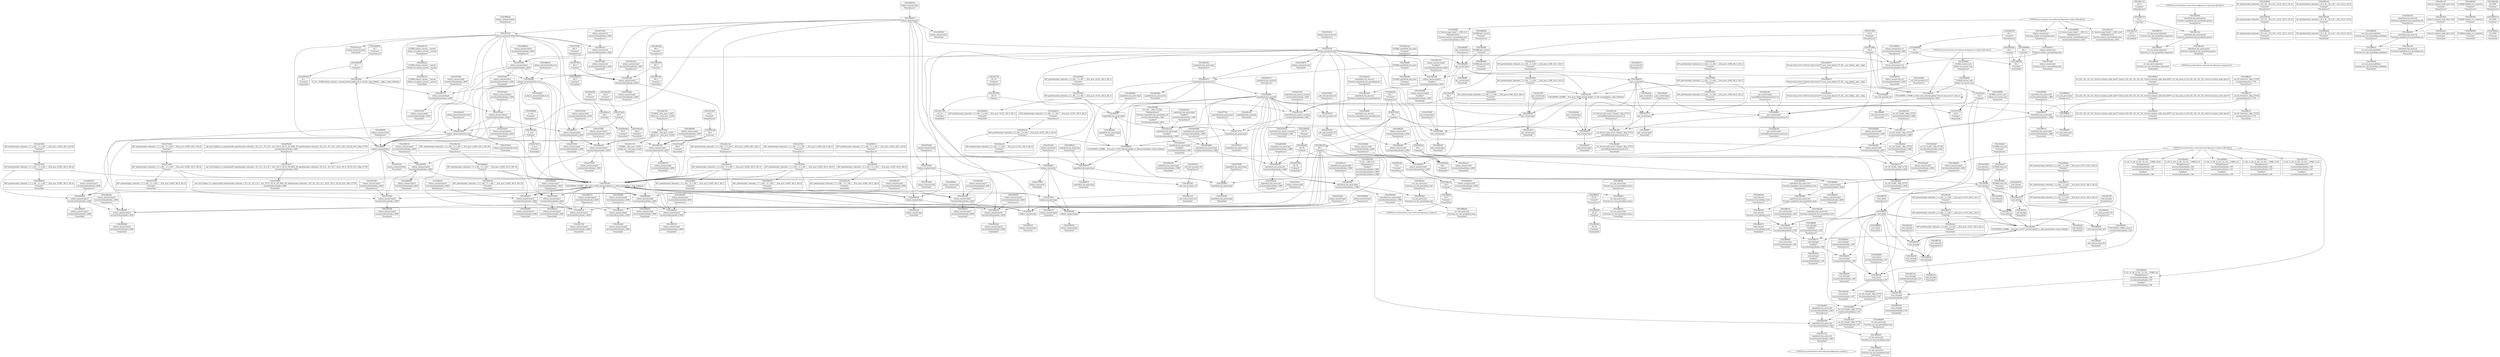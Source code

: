 digraph {
	CE0x3f81940 [shape=record,shape=Mrecord,label="{CE0x3f81940|0:_i8,_:_GCMR_selinux_umount.__warned_internal_global_i8_0,_section_.data.unlikely_,_align_1:_elem_0:default:}"]
	CE0x3f73010 [shape=record,shape=Mrecord,label="{CE0x3f73010|i1_true|*Constant*|*SummSink*}"]
	CE0x3f683f0 [shape=record,shape=Mrecord,label="{CE0x3f683f0|i8_1|*Constant*}"]
	CE0x3fdaf80 [shape=record,shape=Mrecord,label="{CE0x3fdaf80|GLOBAL:cred_sid|*Constant*|*SummSource*}"]
	CE0x3fbafd0 [shape=record,shape=Mrecord,label="{CE0x3fbafd0|GLOBAL:superblock_has_perm|*Constant*}"]
	CE0x3f8dff0 [shape=record,shape=Mrecord,label="{CE0x3f8dff0|superblock_has_perm:bb}"]
	CE0x3f6eca0 [shape=record,shape=Mrecord,label="{CE0x3f6eca0|i64_5|*Constant*}"]
	CE0x3fb6200 [shape=record,shape=Mrecord,label="{CE0x3fb6200|cred_sid:tmp5|security/selinux/hooks.c,196|*SummSink*}"]
	CE0x3fb95c0 [shape=record,shape=Mrecord,label="{CE0x3fb95c0|selinux_umount:mnt|Function::selinux_umount&Arg::mnt::}"]
	CE0x3f9cfc0 [shape=record,shape=Mrecord,label="{CE0x3f9cfc0|selinux_umount:tmp17|security/selinux/hooks.c,2650|*SummSink*}"]
	CE0x40048b0 [shape=record,shape=Mrecord,label="{CE0x40048b0|superblock_has_perm:tmp5|security/selinux/hooks.c,1865}"]
	CE0x3fdacf0 [shape=record,shape=Mrecord,label="{CE0x3fdacf0|GLOBAL:cred_sid|*Constant*}"]
	CE0x3fa6fa0 [shape=record,shape=Mrecord,label="{CE0x3fa6fa0|i64*_getelementptr_inbounds_(_11_x_i64_,_11_x_i64_*___llvm_gcov_ctr205,_i64_0,_i64_1)|*Constant*|*SummSink*}"]
	CE0x3f8dd10 [shape=record,shape=Mrecord,label="{CE0x3f8dd10|%struct.task_struct*_(%struct.task_struct**)*_asm_movq_%gs:$_1:P_,$0_,_r,im,_dirflag_,_fpsr_,_flags_}"]
	CE0x3ff6880 [shape=record,shape=Mrecord,label="{CE0x3ff6880|avc_has_perm:requested|Function::avc_has_perm&Arg::requested::|*SummSink*}"]
	"CONST[source:0(mediator),value:2(dynamic)][purpose:{subject}][SrcIdx:3]"
	CE0x3f82cc0 [shape=record,shape=Mrecord,label="{CE0x3f82cc0|selinux_umount:tmp11|security/selinux/hooks.c,2650|*SummSink*}"]
	CE0x3fc3fc0 [shape=record,shape=Mrecord,label="{CE0x3fc3fc0|get_current:tmp|*SummSink*}"]
	CE0x3fdbdd0 [shape=record,shape=Mrecord,label="{CE0x3fdbdd0|GLOBAL:current_task|Global_var:current_task|*SummSource*}"]
	CE0x3fbba90 [shape=record,shape=Mrecord,label="{CE0x3fbba90|superblock_has_perm:cred|Function::superblock_has_perm&Arg::cred::|*SummSink*}"]
	CE0x3fa7f20 [shape=record,shape=Mrecord,label="{CE0x3fa7f20|COLLAPSED:_GCMRE___llvm_gcov_ctr98_internal_global_2_x_i64_zeroinitializer:_elem_0:default:}"]
	CE0x3f9e480 [shape=record,shape=Mrecord,label="{CE0x3f9e480|272:_i8*,_:_CRE_272,280_|*MultipleSource*|Function::superblock_has_perm&Arg::sb::|security/selinux/hooks.c,1865|*LoadInst*|security/selinux/hooks.c,2652}"]
	CE0x3f7e0a0 [shape=record,shape=Mrecord,label="{CE0x3f7e0a0|GLOBAL:__llvm_gcov_ctr205|Global_var:__llvm_gcov_ctr205}"]
	CE0x3f67bf0 [shape=record,shape=Mrecord,label="{CE0x3f67bf0|selinux_umount:tmp15|security/selinux/hooks.c,2650|*SummSink*}"]
	CE0x381e110 [shape=record,shape=Mrecord,label="{CE0x381e110|i64*_getelementptr_inbounds_(_11_x_i64_,_11_x_i64_*___llvm_gcov_ctr205,_i64_0,_i64_1)|*Constant*|*SummSource*}"]
	CE0x3f78420 [shape=record,shape=Mrecord,label="{CE0x3f78420|_call_void_mcount()_#3|*SummSource*}"]
	CE0x3fbad90 [shape=record,shape=Mrecord,label="{CE0x3fbad90|selinux_umount:call5|security/selinux/hooks.c,2652|*SummSource*}"]
	CE0x3fa8a40 [shape=record,shape=Mrecord,label="{CE0x3fa8a40|i8*_getelementptr_inbounds_(_45_x_i8_,_45_x_i8_*_.str12,_i32_0,_i32_0)|*Constant*|*SummSink*}"]
	CE0x3fdbd30 [shape=record,shape=Mrecord,label="{CE0x3fdbd30|GLOBAL:current_task|Global_var:current_task}"]
	CE0x3f78c20 [shape=record,shape=Mrecord,label="{CE0x3f78c20|_call_void_lockdep_rcu_suspicious(i8*_getelementptr_inbounds_(_25_x_i8_,_25_x_i8_*_.str3,_i32_0,_i32_0),_i32_2650,_i8*_getelementptr_inbounds_(_45_x_i8_,_45_x_i8_*_.str12,_i32_0,_i32_0))_#10,_!dbg_!27729|security/selinux/hooks.c,2650}"]
	CE0x3f99a50 [shape=record,shape=Mrecord,label="{CE0x3f99a50|superblock_has_perm:tmp|*SummSource*}"]
	CE0x3fa72d0 [shape=record,shape=Mrecord,label="{CE0x3fa72d0|i64*_getelementptr_inbounds_(_11_x_i64_,_11_x_i64_*___llvm_gcov_ctr205,_i64_0,_i64_6)|*Constant*}"]
	CE0x3f8bde0 [shape=record,shape=Mrecord,label="{CE0x3f8bde0|get_current:entry}"]
	CE0x3f68610 [shape=record,shape=Mrecord,label="{CE0x3f68610|selinux_umount:tobool|security/selinux/hooks.c,2650|*SummSource*}"]
	CE0x3fa43c0 [shape=record,shape=Mrecord,label="{CE0x3fa43c0|cred_sid:tmp}"]
	CE0x3f8b8a0 [shape=record,shape=Mrecord,label="{CE0x3f8b8a0|avc_has_perm:ssid|Function::avc_has_perm&Arg::ssid::|*SummSink*}"]
	CE0x3ff5fb0 [shape=record,shape=Mrecord,label="{CE0x3ff5fb0|i16_5|*Constant*|*SummSink*}"]
	CE0x5bf70d0 [shape=record,shape=Mrecord,label="{CE0x5bf70d0|i64*_getelementptr_inbounds_(_11_x_i64_,_11_x_i64_*___llvm_gcov_ctr205,_i64_0,_i64_0)|*Constant*|*SummSource*}"]
	CE0x3f9a6c0 [shape=record,shape=Mrecord,label="{CE0x3f9a6c0|selinux_umount:tmp20|security/selinux/hooks.c,2650}"]
	CE0x3f7eb40 [shape=record,shape=Mrecord,label="{CE0x3f7eb40|i64_4|*Constant*}"]
	CE0x3f7f9d0 [shape=record,shape=Mrecord,label="{CE0x3f7f9d0|get_current:tmp1|*SummSource*}"]
	CE0x3fb88e0 [shape=record,shape=Mrecord,label="{CE0x3fb88e0|selinux_umount:tmp21|security/selinux/hooks.c,2650}"]
	CE0x3f8e870 [shape=record,shape=Mrecord,label="{CE0x3f8e870|selinux_umount:tmp5|security/selinux/hooks.c,2650|*SummSink*}"]
	CE0x3fa6cc0 [shape=record,shape=Mrecord,label="{CE0x3fa6cc0|i64*_getelementptr_inbounds_(_2_x_i64_,_2_x_i64_*___llvm_gcov_ctr151,_i64_0,_i64_0)|*Constant*|*SummSink*}"]
	CE0x3ff94b0 [shape=record,shape=Mrecord,label="{CE0x3ff94b0|i64*_getelementptr_inbounds_(_2_x_i64_,_2_x_i64_*___llvm_gcov_ctr131,_i64_0,_i64_0)|*Constant*|*SummSource*}"]
	CE0x3f780c0 [shape=record,shape=Mrecord,label="{CE0x3f780c0|superblock_has_perm:tmp3|*SummSink*}"]
	CE0x3f83da0 [shape=record,shape=Mrecord,label="{CE0x3f83da0|i8*_getelementptr_inbounds_(_25_x_i8_,_25_x_i8_*_.str3,_i32_0,_i32_0)|*Constant*|*SummSink*}"]
	CE0x3fb6e60 [shape=record,shape=Mrecord,label="{CE0x3fb6e60|0:_i32,_4:_i32,_8:_i32,_12:_i32,_:_CMRE_8,12_|*MultipleSource*|security/selinux/hooks.c,196|security/selinux/hooks.c,197|*LoadInst*|security/selinux/hooks.c,196}"]
	CE0x3ff63c0 [shape=record,shape=Mrecord,label="{CE0x3ff63c0|avc_has_perm:tclass|Function::avc_has_perm&Arg::tclass::|*SummSink*}"]
	CE0x3f82540 [shape=record,shape=Mrecord,label="{CE0x3f82540|i64_1|*Constant*|*SummSource*}"]
	CE0x3ff1ac0 [shape=record,shape=Mrecord,label="{CE0x3ff1ac0|superblock_has_perm:tmp6|security/selinux/hooks.c,1866|*SummSource*}"]
	CE0x3f808d0 [shape=record,shape=Mrecord,label="{CE0x3f808d0|selinux_umount:tmp14|security/selinux/hooks.c,2650|*SummSink*}"]
	CE0x3f8e5b0 [shape=record,shape=Mrecord,label="{CE0x3f8e5b0|selinux_umount:tmp6|security/selinux/hooks.c,2650}"]
	CE0x3fbd3a0 [shape=record,shape=Mrecord,label="{CE0x3fbd3a0|_ret_i32_%call2,_!dbg_!27722|security/selinux/hooks.c,1866|*SummSink*}"]
	CE0x3f84d60 [shape=record,shape=Mrecord,label="{CE0x3f84d60|superblock_has_perm:tmp2|*SummSource*}"]
	CE0x3f81e20 [shape=record,shape=Mrecord,label="{CE0x3f81e20|selinux_umount:tmp4|security/selinux/hooks.c,2650|*SummSource*}"]
	CE0x3f9d5b0 [shape=record,shape=Mrecord,label="{CE0x3f9d5b0|selinux_umount:tmp18|security/selinux/hooks.c,2650|*SummSink*}"]
	CE0x3fbb1d0 [shape=record,shape=Mrecord,label="{CE0x3fbb1d0|GLOBAL:superblock_has_perm|*Constant*|*SummSource*}"]
	CE0x3fb9000 [shape=record,shape=Mrecord,label="{CE0x3fb9000|i32_1|*Constant*}"]
	CE0x3f81c80 [shape=record,shape=Mrecord,label="{CE0x3f81c80|i64_2|*Constant*|*SummSink*}"]
	CE0x3ffbd20 [shape=record,shape=Mrecord,label="{CE0x3ffbd20|cred_sid:tmp5|security/selinux/hooks.c,196}"]
	CE0x3fa6600 [shape=record,shape=Mrecord,label="{CE0x3fa6600|COLLAPSED:_GCMRE___llvm_gcov_ctr131_internal_global_2_x_i64_zeroinitializer:_elem_0:default:}"]
	CE0x3fb9550 [shape=record,shape=Mrecord,label="{CE0x3fb9550|selinux_umount:mnt_sb|security/selinux/hooks.c,2652}"]
	CE0x3ff6b30 [shape=record,shape=Mrecord,label="{CE0x3ff6b30|avc_has_perm:auditdata|Function::avc_has_perm&Arg::auditdata::|*SummSource*}"]
	CE0x4004ef0 [shape=record,shape=Mrecord,label="{CE0x4004ef0|superblock_has_perm:sid1|security/selinux/hooks.c,1866|*SummSink*}"]
	CE0x3f8dc60 [shape=record,shape=Mrecord,label="{CE0x3f8dc60|selinux_umount:land.lhs.true|*SummSource*}"]
	CE0x3fe6d60 [shape=record,shape=Mrecord,label="{CE0x3fe6d60|_ret_i32_%tmp6,_!dbg_!27716|security/selinux/hooks.c,197}"]
	CE0x3fb7a80 [shape=record,shape=Mrecord,label="{CE0x3fb7a80|cred_sid:tmp6|security/selinux/hooks.c,197}"]
	CE0x3fc8f90 [shape=record,shape=Mrecord,label="{CE0x3fc8f90|i64*_getelementptr_inbounds_(_2_x_i64_,_2_x_i64_*___llvm_gcov_ctr98,_i64_0,_i64_0)|*Constant*|*SummSink*}"]
	CE0x3fe7730 [shape=record,shape=Mrecord,label="{CE0x3fe7730|i32_16|*Constant*|*SummSource*}"]
	CE0x3fdb570 [shape=record,shape=Mrecord,label="{CE0x3fdb570|cred_sid:cred|Function::cred_sid&Arg::cred::|*SummSink*}"]
	CE0x3f83590 [shape=record,shape=Mrecord,label="{CE0x3f83590|COLLAPSED:_GCMRE___llvm_gcov_ctr205_internal_global_11_x_i64_zeroinitializer:_elem_0:default:}"]
	CE0x3f83fe0 [shape=record,shape=Mrecord,label="{CE0x3f83fe0|GLOBAL:lockdep_rcu_suspicious|*Constant*|*SummSource*}"]
	CE0x3fdb500 [shape=record,shape=Mrecord,label="{CE0x3fdb500|cred_sid:cred|Function::cred_sid&Arg::cred::|*SummSource*}"]
	CE0x3ffc6a0 [shape=record,shape=Mrecord,label="{CE0x3ffc6a0|i64_1|*Constant*}"]
	CE0x3f786c0 [shape=record,shape=Mrecord,label="{CE0x3f786c0|i8_1|*Constant*|*SummSink*}"]
	CE0x3ffba70 [shape=record,shape=Mrecord,label="{CE0x3ffba70|cred_sid:tmp4|*LoadInst*|security/selinux/hooks.c,196}"]
	CE0x3f7f090 [shape=record,shape=Mrecord,label="{CE0x3f7f090|i64*_getelementptr_inbounds_(_2_x_i64_,_2_x_i64_*___llvm_gcov_ctr98,_i64_0,_i64_1)|*Constant*}"]
	CE0x3f81bb0 [shape=record,shape=Mrecord,label="{CE0x3f81bb0|i64_2|*Constant*|*SummSource*}"]
	CE0x3ff9680 [shape=record,shape=Mrecord,label="{CE0x3ff9680|superblock_has_perm:call2|security/selinux/hooks.c,1866|*SummSource*}"]
	CE0x3fa36d0 [shape=record,shape=Mrecord,label="{CE0x3fa36d0|cred_sid:entry|*SummSink*}"]
	CE0x3f9f340 [shape=record,shape=Mrecord,label="{CE0x3f9f340|i64*_getelementptr_inbounds_(_11_x_i64_,_11_x_i64_*___llvm_gcov_ctr205,_i64_0,_i64_9)|*Constant*}"]
	CE0x381dfe0 [shape=record,shape=Mrecord,label="{CE0x381dfe0|selinux_umount:tmp1|*SummSource*}"]
	CE0x3f8ee70 [shape=record,shape=Mrecord,label="{CE0x3f8ee70|selinux_umount:tmp2|*SummSink*}"]
	CE0x3f82b90 [shape=record,shape=Mrecord,label="{CE0x3f82b90|selinux_umount:tmp11|security/selinux/hooks.c,2650|*SummSource*}"]
	CE0x3f9fb90 [shape=record,shape=Mrecord,label="{CE0x3f9fb90|8:_%struct.super_block*,_:_CRE_0,8_|*MultipleSource*|Function::selinux_umount&Arg::mnt::|security/selinux/hooks.c,2652}"]
	CE0x3fde340 [shape=record,shape=Mrecord,label="{CE0x3fde340|get_current:tmp4|./arch/x86/include/asm/current.h,14|*SummSource*}"]
	CE0x3ffa260 [shape=record,shape=Mrecord,label="{CE0x3ffa260|cred_sid:tmp2|*SummSource*}"]
	CE0x3f7fc80 [shape=record,shape=Mrecord,label="{CE0x3f7fc80|selinux_umount:if.then|*SummSink*}"]
	CE0x3ff6280 [shape=record,shape=Mrecord,label="{CE0x3ff6280|avc_has_perm:tclass|Function::avc_has_perm&Arg::tclass::}"]
	CE0x3f85e60 [shape=record,shape=Mrecord,label="{CE0x3f85e60|selinux_umount:tmp14|security/selinux/hooks.c,2650|*SummSource*}"]
	CE0x4004ba0 [shape=record,shape=Mrecord,label="{CE0x4004ba0|i32_1|*Constant*}"]
	CE0x3fe7010 [shape=record,shape=Mrecord,label="{CE0x3fe7010|_ret_i32_%tmp6,_!dbg_!27716|security/selinux/hooks.c,197|*SummSink*}"]
	CE0x3fb7ca0 [shape=record,shape=Mrecord,label="{CE0x3fb7ca0|cred_sid:tmp6|security/selinux/hooks.c,197|*SummSource*}"]
	CE0x3fb69e0 [shape=record,shape=Mrecord,label="{CE0x3fb69e0|0:_i32,_4:_i32,_8:_i32,_12:_i32,_:_CMRE_0,4_|*MultipleSource*|security/selinux/hooks.c,196|security/selinux/hooks.c,197|*LoadInst*|security/selinux/hooks.c,196}"]
	CE0x3ffb410 [shape=record,shape=Mrecord,label="{CE0x3ffb410|i32_22|*Constant*|*SummSource*}"]
	CE0x3fde610 [shape=record,shape=Mrecord,label="{CE0x3fde610|get_current:tmp3|*SummSink*}"]
	CE0x3f83600 [shape=record,shape=Mrecord,label="{CE0x3f83600|selinux_umount:tmp|*SummSource*}"]
	CE0x3fbccb0 [shape=record,shape=Mrecord,label="{CE0x3fbccb0|superblock_has_perm:ad|Function::superblock_has_perm&Arg::ad::|*SummSink*}"]
	CE0x3f7f510 [shape=record,shape=Mrecord,label="{CE0x3f7f510|i64_3|*Constant*}"]
	CE0x3ffa2d0 [shape=record,shape=Mrecord,label="{CE0x3ffa2d0|cred_sid:tmp2|*SummSink*}"]
	CE0x3fbf670 [shape=record,shape=Mrecord,label="{CE0x3fbf670|superblock_has_perm:tmp|*SummSink*}"]
	CE0x3fb9300 [shape=record,shape=Mrecord,label="{CE0x3fb9300|i32_1|*Constant*|*SummSink*}"]
	CE0x3fa41c0 [shape=record,shape=Mrecord,label="{CE0x3fa41c0|i64*_getelementptr_inbounds_(_2_x_i64_,_2_x_i64_*___llvm_gcov_ctr131,_i64_0,_i64_0)|*Constant*|*SummSink*}"]
	CE0x3f85f10 [shape=record,shape=Mrecord,label="{CE0x3f85f10|selinux_umount:tmp1|*SummSink*}"]
	CE0x3fda780 [shape=record,shape=Mrecord,label="{CE0x3fda780|superblock_has_perm:call|security/selinux/hooks.c,1863}"]
	CE0x3fbbf60 [shape=record,shape=Mrecord,label="{CE0x3fbbf60|superblock_has_perm:sb|Function::superblock_has_perm&Arg::sb::|*SummSink*}"]
	CE0x3fb8d50 [shape=record,shape=Mrecord,label="{CE0x3fb8d50|selinux_umount:tmp21|security/selinux/hooks.c,2650|*SummSink*}"]
	CE0x3fb80d0 [shape=record,shape=Mrecord,label="{CE0x3fb80d0|i32_78|*Constant*|*SummSource*}"]
	CE0x3f80180 [shape=record,shape=Mrecord,label="{CE0x3f80180|selinux_umount:entry|*SummSink*}"]
	CE0x3f9a840 [shape=record,shape=Mrecord,label="{CE0x3f9a840|selinux_umount:tmp20|security/selinux/hooks.c,2650|*SummSource*}"]
	CE0x3f6ff20 [shape=record,shape=Mrecord,label="{CE0x3f6ff20|selinux_umount:if.then}"]
	CE0x3fbca50 [shape=record,shape=Mrecord,label="{CE0x3fbca50|%struct.common_audit_data*_null|*Constant*|*SummSource*}"]
	CE0x3fdaff0 [shape=record,shape=Mrecord,label="{CE0x3fdaff0|cred_sid:entry}"]
	CE0x3ff6ac0 [shape=record,shape=Mrecord,label="{CE0x3ff6ac0|avc_has_perm:auditdata|Function::avc_has_perm&Arg::auditdata::}"]
	CE0x3f728f0 [shape=record,shape=Mrecord,label="{CE0x3f728f0|selinux_umount:tmp10|security/selinux/hooks.c,2650|*SummSource*}"]
	CE0x3f8c4f0 [shape=record,shape=Mrecord,label="{CE0x3f8c4f0|i32_78|*Constant*}"]
	CE0x3fa6b30 [shape=record,shape=Mrecord,label="{CE0x3fa6b30|i64*_getelementptr_inbounds_(_2_x_i64_,_2_x_i64_*___llvm_gcov_ctr151,_i64_0,_i64_0)|*Constant*|*SummSource*}"]
	CE0x3fe7550 [shape=record,shape=Mrecord,label="{CE0x3fe7550|i32_16|*Constant*}"]
	CE0x3fbe0e0 [shape=record,shape=Mrecord,label="{CE0x3fbe0e0|get_current:bb|*SummSink*}"]
	CE0x3ff97c0 [shape=record,shape=Mrecord,label="{CE0x3ff97c0|superblock_has_perm:call2|security/selinux/hooks.c,1866|*SummSink*}"]
	CE0x3f6eb30 [shape=record,shape=Mrecord,label="{CE0x3f6eb30|selinux_umount:tmp10|security/selinux/hooks.c,2650}"]
	CE0x3fbd9a0 [shape=record,shape=Mrecord,label="{CE0x3fbd9a0|_ret_i32_%call5,_!dbg_!27742|security/selinux/hooks.c,2652|*SummSource*}"]
	CE0x5306280 [shape=record,shape=Mrecord,label="{CE0x5306280|selinux_umount:tmp3|*SummSource*}"]
	CE0x3fbdad0 [shape=record,shape=Mrecord,label="{CE0x3fbdad0|_ret_i32_%call5,_!dbg_!27742|security/selinux/hooks.c,2652|*SummSink*}"]
	CE0x3ffb0b0 [shape=record,shape=Mrecord,label="{CE0x3ffb0b0|i32_22|*Constant*}"]
	CE0x3fb8230 [shape=record,shape=Mrecord,label="{CE0x3fb8230|selinux_umount:cred4|security/selinux/hooks.c,2650}"]
	CE0x3fb82a0 [shape=record,shape=Mrecord,label="{CE0x3fb82a0|COLLAPSED:_GCMRE_current_task_external_global_%struct.task_struct*:_elem_0::|security/selinux/hooks.c,2650}"]
	CE0x3fed1a0 [shape=record,shape=Mrecord,label="{CE0x3fed1a0|superblock_has_perm:tmp4|*LoadInst*|security/selinux/hooks.c,1865}"]
	CE0x3ffa760 [shape=record,shape=Mrecord,label="{CE0x3ffa760|cred_sid:tmp3|*SummSource*}"]
	CE0x3f74a90 [shape=record,shape=Mrecord,label="{CE0x3f74a90|selinux_umount:tobool1|security/selinux/hooks.c,2650|*SummSource*}"]
	CE0x3f72b90 [shape=record,shape=Mrecord,label="{CE0x3f72b90|selinux_umount:tmp11|security/selinux/hooks.c,2650}"]
	CE0x3f9cb90 [shape=record,shape=Mrecord,label="{CE0x3f9cb90|selinux_umount:tmp17|security/selinux/hooks.c,2650}"]
	CE0x3ff8990 [shape=record,shape=Mrecord,label="{CE0x3ff8990|cred_sid:bb|*SummSink*}"]
	CE0x3fc6db0 [shape=record,shape=Mrecord,label="{CE0x3fc6db0|_call_void_mcount()_#3|*SummSource*}"]
	CE0x3ffc780 [shape=record,shape=Mrecord,label="{CE0x3ffc780|cred_sid:tmp1|*SummSource*}"]
	CE0x3f81a40 [shape=record,shape=Mrecord,label="{CE0x3f81a40|i64_0|*Constant*}"]
	CE0x3f76080 [shape=record,shape=Mrecord,label="{CE0x3f76080|superblock_has_perm:tmp1}"]
	CE0x3f78c90 [shape=record,shape=Mrecord,label="{CE0x3f78c90|_call_void_lockdep_rcu_suspicious(i8*_getelementptr_inbounds_(_25_x_i8_,_25_x_i8_*_.str3,_i32_0,_i32_0),_i32_2650,_i8*_getelementptr_inbounds_(_45_x_i8_,_45_x_i8_*_.str12,_i32_0,_i32_0))_#10,_!dbg_!27729|security/selinux/hooks.c,2650|*SummSource*}"]
	CE0x3fbc7e0 [shape=record,shape=Mrecord,label="{CE0x3fbc7e0|superblock_has_perm:perms|Function::superblock_has_perm&Arg::perms::}"]
	CE0x3ff9ac0 [shape=record,shape=Mrecord,label="{CE0x3ff9ac0|i32_(i32,_i32,_i16,_i32,_%struct.common_audit_data*)*_bitcast_(i32_(i32,_i32,_i16,_i32,_%struct.common_audit_data.495*)*_avc_has_perm_to_i32_(i32,_i32,_i16,_i32,_%struct.common_audit_data*)*)|*Constant*|*SummSink*}"]
	CE0x3f8ef40 [shape=record,shape=Mrecord,label="{CE0x3f8ef40|selinux_umount:tmp3}"]
	CE0x3f856b0 [shape=record,shape=Mrecord,label="{CE0x3f856b0|i64*_getelementptr_inbounds_(_11_x_i64_,_11_x_i64_*___llvm_gcov_ctr205,_i64_0,_i64_6)|*Constant*|*SummSink*}"]
	CE0x3f8af80 [shape=record,shape=Mrecord,label="{CE0x3f8af80|GLOBAL:get_current|*Constant*}"]
	CE0x3f7fbc0 [shape=record,shape=Mrecord,label="{CE0x3f7fbc0|selinux_umount:tmp2|*SummSource*}"]
	CE0x3ff62f0 [shape=record,shape=Mrecord,label="{CE0x3ff62f0|avc_has_perm:tclass|Function::avc_has_perm&Arg::tclass::|*SummSource*}"]
	CE0x3f77fc0 [shape=record,shape=Mrecord,label="{CE0x3f77fc0|superblock_has_perm:tmp3|*SummSource*}"]
	CE0x3f72550 [shape=record,shape=Mrecord,label="{CE0x3f72550|selinux_umount:tmp9|security/selinux/hooks.c,2650|*SummSink*}"]
	CE0x3fda820 [shape=record,shape=Mrecord,label="{CE0x3fda820|superblock_has_perm:call|security/selinux/hooks.c,1863|*SummSource*}"]
	CE0x3f760f0 [shape=record,shape=Mrecord,label="{CE0x3f760f0|superblock_has_perm:tmp1|*SummSource*}"]
	CE0x3ff6630 [shape=record,shape=Mrecord,label="{CE0x3ff6630|avc_has_perm:requested|Function::avc_has_perm&Arg::requested::}"]
	CE0x3f852c0 [shape=record,shape=Mrecord,label="{CE0x3f852c0|GLOBAL:selinux_umount.__warned|Global_var:selinux_umount.__warned}"]
	CE0x3f84dd0 [shape=record,shape=Mrecord,label="{CE0x3f84dd0|superblock_has_perm:tmp2|*SummSink*}"]
	CE0x3f72a20 [shape=record,shape=Mrecord,label="{CE0x3f72a20|selinux_umount:tmp10|security/selinux/hooks.c,2650|*SummSink*}"]
	"CONST[source:0(mediator),value:2(dynamic)][purpose:{subject}]"
	CE0x3f7fe20 [shape=record,shape=Mrecord,label="{CE0x3f7fe20|i64_1|*Constant*}"]
	CE0x3fa7f90 [shape=record,shape=Mrecord,label="{CE0x3fa7f90|get_current:tmp|*SummSource*}"]
	CE0x3f78520 [shape=record,shape=Mrecord,label="{CE0x3f78520|_call_void_mcount()_#3|*SummSink*}"]
	CE0x3f7cb80 [shape=record,shape=Mrecord,label="{CE0x3f7cb80|i32_0|*Constant*|*SummSource*}"]
	CE0x3fc53e0 [shape=record,shape=Mrecord,label="{CE0x3fc53e0|i64*_getelementptr_inbounds_(_2_x_i64_,_2_x_i64_*___llvm_gcov_ctr98,_i64_0,_i64_1)|*Constant*|*SummSink*}"]
	"CONST[source:1(input),value:2(dynamic)][purpose:{object}][SrcIdx:0]"
	CE0x3fb67f0 [shape=record,shape=Mrecord,label="{CE0x3fb67f0|cred_sid:sid|security/selinux/hooks.c,197}"]
	CE0x5bf7060 [shape=record,shape=Mrecord,label="{CE0x5bf7060|i64*_getelementptr_inbounds_(_11_x_i64_,_11_x_i64_*___llvm_gcov_ctr205,_i64_0,_i64_0)|*Constant*}"]
	CE0x3ffa5e0 [shape=record,shape=Mrecord,label="{CE0x3ffa5e0|cred_sid:tmp3}"]
	CE0x3ff9bd0 [shape=record,shape=Mrecord,label="{CE0x3ff9bd0|avc_has_perm:entry}"]
	CE0x3ffcc40 [shape=record,shape=Mrecord,label="{CE0x3ffcc40|i64*_getelementptr_inbounds_(_2_x_i64_,_2_x_i64_*___llvm_gcov_ctr131,_i64_0,_i64_1)|*Constant*|*SummSource*}"]
	CE0x3f8dda0 [shape=record,shape=Mrecord,label="{CE0x3f8dda0|%struct.task_struct*_(%struct.task_struct**)*_asm_movq_%gs:$_1:P_,$0_,_r,im,_dirflag_,_fpsr_,_flags_|*SummSink*}"]
	CE0x5437aa0 [shape=record,shape=Mrecord,label="{CE0x5437aa0|selinux_umount:do.body|*SummSink*}"]
	CE0x3f84050 [shape=record,shape=Mrecord,label="{CE0x3f84050|GLOBAL:lockdep_rcu_suspicious|*Constant*|*SummSink*}"]
	CE0x3ff5e80 [shape=record,shape=Mrecord,label="{CE0x3ff5e80|i16_5|*Constant*|*SummSource*}"]
	CE0x4005330 [shape=record,shape=Mrecord,label="{CE0x4005330|8:_i32,_:_CRE_8,12_|*MultipleSource*|*LoadInst*|security/selinux/hooks.c,1865|security/selinux/hooks.c,1865|security/selinux/hooks.c,1866}"]
	CE0x3f8eb70 [shape=record,shape=Mrecord,label="{CE0x3f8eb70|selinux_umount:tmp6|security/selinux/hooks.c,2650|*SummSource*}"]
	CE0x3fba980 [shape=record,shape=Mrecord,label="{CE0x3fba980|selinux_umount:tmp22|*LoadInst*|security/selinux/hooks.c,2652|*SummSink*}"]
	CE0x3ff18a0 [shape=record,shape=Mrecord,label="{CE0x3ff18a0|i32_(i32,_i32,_i16,_i32,_%struct.common_audit_data*)*_bitcast_(i32_(i32,_i32,_i16,_i32,_%struct.common_audit_data.495*)*_avc_has_perm_to_i32_(i32,_i32,_i16,_i32,_%struct.common_audit_data*)*)|*Constant*}"]
	CE0x3f9a530 [shape=record,shape=Mrecord,label="{CE0x3f9a530|i64*_getelementptr_inbounds_(_11_x_i64_,_11_x_i64_*___llvm_gcov_ctr205,_i64_0,_i64_10)|*Constant*|*SummSource*}"]
	CE0x3fb96d0 [shape=record,shape=Mrecord,label="{CE0x3fb96d0|i64*_getelementptr_inbounds_(_2_x_i64_,_2_x_i64_*___llvm_gcov_ctr151,_i64_0,_i64_1)|*Constant*|*SummSource*}"]
	CE0x3fc5570 [shape=record,shape=Mrecord,label="{CE0x3fc5570|get_current:tmp2}"]
	CE0x3f6fd20 [shape=record,shape=Mrecord,label="{CE0x3f6fd20|selinux_umount:entry}"]
	CE0x3f781d0 [shape=record,shape=Mrecord,label="{CE0x3f781d0|_call_void_mcount()_#3}"]
	CE0x3f81b40 [shape=record,shape=Mrecord,label="{CE0x3f81b40|i64_2|*Constant*}"]
	CE0x3f7b430 [shape=record,shape=Mrecord,label="{CE0x3f7b430|selinux_umount:call|security/selinux/hooks.c,2650|*SummSink*}"]
	CE0x3f800f0 [shape=record,shape=Mrecord,label="{CE0x3f800f0|selinux_umount:if.then|*SummSource*}"]
	CE0x3f74c00 [shape=record,shape=Mrecord,label="{CE0x3f74c00|selinux_umount:tobool1|security/selinux/hooks.c,2650|*SummSink*}"]
	CE0x3f9b220 [shape=record,shape=Mrecord,label="{CE0x3f9b220|selinux_umount:call3|security/selinux/hooks.c,2650|*SummSource*}"]
	CE0x3f8b960 [shape=record,shape=Mrecord,label="{CE0x3f8b960|avc_has_perm:tsid|Function::avc_has_perm&Arg::tsid::}"]
	CE0x3ff6e70 [shape=record,shape=Mrecord,label="{CE0x3ff6e70|_ret_i32_%retval.0,_!dbg_!27728|security/selinux/avc.c,775|*SummSink*}"]
	CE0x3ffb5e0 [shape=record,shape=Mrecord,label="{CE0x3ffb5e0|cred_sid:security|security/selinux/hooks.c,196|*SummSource*}"]
	CE0x3fb6680 [shape=record,shape=Mrecord,label="{CE0x3fb6680|i32_1|*Constant*}"]
	CE0x3f86760 [shape=record,shape=Mrecord,label="{CE0x3f86760|cred_sid:tmp6|security/selinux/hooks.c,197|*SummSink*}"]
	CE0x4004d50 [shape=record,shape=Mrecord,label="{CE0x4004d50|superblock_has_perm:sid1|security/selinux/hooks.c,1866}"]
	CE0x3f8c340 [shape=record,shape=Mrecord,label="{CE0x3f8c340|_ret_%struct.task_struct*_%tmp4,_!dbg_!27714|./arch/x86/include/asm/current.h,14}"]
	CE0x3f85be0 [shape=record,shape=Mrecord,label="{CE0x3f85be0|selinux_umount:tmp13|security/selinux/hooks.c,2650|*SummSink*}"]
	CE0x3f85df0 [shape=record,shape=Mrecord,label="{CE0x3f85df0|selinux_umount:tmp14|security/selinux/hooks.c,2650}"]
	CE0x3fbb8b0 [shape=record,shape=Mrecord,label="{CE0x3fbb8b0|superblock_has_perm:cred|Function::superblock_has_perm&Arg::cred::}"]
	CE0x3f84cf0 [shape=record,shape=Mrecord,label="{CE0x3f84cf0|superblock_has_perm:tmp2}"]
	CE0x3fa23c0 [shape=record,shape=Mrecord,label="{CE0x3fa23c0|_call_void_mcount()_#3|*SummSource*}"]
	CE0x3f6f0c0 [shape=record,shape=Mrecord,label="{CE0x3f6f0c0|selinux_umount:tmp9|security/selinux/hooks.c,2650}"]
	CE0x4004980 [shape=record,shape=Mrecord,label="{CE0x4004980|superblock_has_perm:tmp5|security/selinux/hooks.c,1865|*SummSource*}"]
	CE0x3f8b400 [shape=record,shape=Mrecord,label="{CE0x3f8b400|GLOBAL:get_current|*Constant*|*SummSink*}"]
	CE0x3f73990 [shape=record,shape=Mrecord,label="{CE0x3f73990|selinux_umount:if.end|*SummSink*}"]
	CE0x3ffc630 [shape=record,shape=Mrecord,label="{CE0x3ffc630|cred_sid:tmp|*SummSink*}"]
	CE0x3ffc710 [shape=record,shape=Mrecord,label="{CE0x3ffc710|cred_sid:tmp1}"]
	CE0x3f7dde0 [shape=record,shape=Mrecord,label="{CE0x3f7dde0|selinux_umount:tmp4|security/selinux/hooks.c,2650|*SummSink*}"]
	CE0x3fbdf70 [shape=record,shape=Mrecord,label="{CE0x3fbdf70|get_current:bb|*SummSource*}"]
	CE0x3f76160 [shape=record,shape=Mrecord,label="{CE0x3f76160|superblock_has_perm:tmp1|*SummSink*}"]
	CE0x3f9ae80 [shape=record,shape=Mrecord,label="{CE0x3f9ae80|selinux_umount:call3|security/selinux/hooks.c,2650}"]
	CE0x3fdb8b0 [shape=record,shape=Mrecord,label="{CE0x3fdb8b0|GLOBAL:current_task|Global_var:current_task|*SummSink*}"]
	CE0x3ff6710 [shape=record,shape=Mrecord,label="{CE0x3ff6710|avc_has_perm:requested|Function::avc_has_perm&Arg::requested::|*SummSource*}"]
	CE0x3fb9630 [shape=record,shape=Mrecord,label="{CE0x3fb9630|selinux_umount:mnt|Function::selinux_umount&Arg::mnt::|*SummSource*}"]
	CE0x3ff8520 [shape=record,shape=Mrecord,label="{CE0x3ff8520|cred_sid:bb}"]
	CE0x3fb6d40 [shape=record,shape=Mrecord,label="{CE0x3fb6d40|0:_i32,_4:_i32,_8:_i32,_12:_i32,_:_CMRE_4,8_|*MultipleSource*|security/selinux/hooks.c,196|security/selinux/hooks.c,197|*LoadInst*|security/selinux/hooks.c,196}"]
	CE0x3f7fb50 [shape=record,shape=Mrecord,label="{CE0x3f7fb50|selinux_umount:tmp2}"]
	CE0x40054b0 [shape=record,shape=Mrecord,label="{CE0x40054b0|superblock_has_perm:tmp6|security/selinux/hooks.c,1866|*SummSink*}"]
	CE0x3f9cf50 [shape=record,shape=Mrecord,label="{CE0x3f9cf50|selinux_umount:tmp17|security/selinux/hooks.c,2650|*SummSource*}"]
	CE0x3fbc650 [shape=record,shape=Mrecord,label="{CE0x3fbc650|%struct.common_audit_data*_null|*Constant*}"]
	CE0x3fa3eb0 [shape=record,shape=Mrecord,label="{CE0x3fa3eb0|i64*_getelementptr_inbounds_(_2_x_i64_,_2_x_i64_*___llvm_gcov_ctr98,_i64_0,_i64_1)|*Constant*|*SummSource*}"]
	CE0x3fbd580 [shape=record,shape=Mrecord,label="{CE0x3fbd580|i64*_getelementptr_inbounds_(_2_x_i64_,_2_x_i64_*___llvm_gcov_ctr98,_i64_0,_i64_0)|*Constant*}"]
	CE0x3f7b390 [shape=record,shape=Mrecord,label="{CE0x3f7b390|selinux_umount:call|security/selinux/hooks.c,2650|*SummSource*}"]
	CE0x4004ab0 [shape=record,shape=Mrecord,label="{CE0x4004ab0|superblock_has_perm:tmp5|security/selinux/hooks.c,1865|*SummSink*}"]
	CE0x3fbc110 [shape=record,shape=Mrecord,label="{CE0x3fbc110|i32_4|*Constant*|*SummSource*}"]
	CE0x3f825b0 [shape=record,shape=Mrecord,label="{CE0x3f825b0|i64_1|*Constant*|*SummSink*}"]
	CE0x3fba590 [shape=record,shape=Mrecord,label="{CE0x3fba590|selinux_umount:tmp22|*LoadInst*|security/selinux/hooks.c,2652}"]
	CE0x3fba120 [shape=record,shape=Mrecord,label="{CE0x3fba120|8:_%struct.super_block*,_:_CRE_16,20_|*MultipleSource*|Function::selinux_umount&Arg::mnt::|security/selinux/hooks.c,2652}"]
	CE0x3f8a5d0 [shape=record,shape=Mrecord,label="{CE0x3f8a5d0|i32_2650|*Constant*|*SummSource*}"]
	CE0x3fbd7c0 [shape=record,shape=Mrecord,label="{CE0x3fbd7c0|_ret_i32_%call5,_!dbg_!27742|security/selinux/hooks.c,2652}"]
	CE0x3fde4b0 [shape=record,shape=Mrecord,label="{CE0x3fde4b0|get_current:tmp3|*SummSource*}"]
	CE0x3f738a0 [shape=record,shape=Mrecord,label="{CE0x3f738a0|selinux_umount:tmp15|security/selinux/hooks.c,2650}"]
	CE0x3f8acf0 [shape=record,shape=Mrecord,label="{CE0x3f8acf0|selinux_umount:tmp19|security/selinux/hooks.c,2650|*SummSource*}"]
	CE0x3f8ab80 [shape=record,shape=Mrecord,label="{CE0x3f8ab80|i64*_getelementptr_inbounds_(_11_x_i64_,_11_x_i64_*___llvm_gcov_ctr205,_i64_0,_i64_10)|*Constant*}"]
	CE0x3f813a0 [shape=record,shape=Mrecord,label="{CE0x3f813a0|GLOBAL:selinux_umount.__warned|Global_var:selinux_umount.__warned|*SummSink*}"]
	CE0x3f9f150 [shape=record,shape=Mrecord,label="{CE0x3f9f150|i8*_getelementptr_inbounds_(_45_x_i8_,_45_x_i8_*_.str12,_i32_0,_i32_0)|*Constant*}"]
	CE0x3f85150 [shape=record,shape=Mrecord,label="{CE0x3f85150|selinux_umount:tmp7|security/selinux/hooks.c,2650|*SummSink*}"]
	CE0x3fc4070 [shape=record,shape=Mrecord,label="{CE0x3fc4070|i64*_getelementptr_inbounds_(_2_x_i64_,_2_x_i64_*___llvm_gcov_ctr98,_i64_0,_i64_0)|*Constant*|*SummSource*}"]
	CE0x3f82780 [shape=record,shape=Mrecord,label="{CE0x3f82780|GLOBAL:__llvm_gcov_ctr205|Global_var:__llvm_gcov_ctr205|*SummSource*}"]
	CE0x3f68280 [shape=record,shape=Mrecord,label="{CE0x3f68280|selinux_umount:tmp16|security/selinux/hooks.c,2650|*SummSink*}"]
	CE0x3fa3590 [shape=record,shape=Mrecord,label="{CE0x3fa3590|cred_sid:entry|*SummSource*}"]
	CE0x3fe6eb0 [shape=record,shape=Mrecord,label="{CE0x3fe6eb0|_ret_i32_%tmp6,_!dbg_!27716|security/selinux/hooks.c,197|*SummSource*}"]
	CE0x3ffb2a0 [shape=record,shape=Mrecord,label="{CE0x3ffb2a0|i32_22|*Constant*|*SummSink*}"]
	CE0x3fbb470 [shape=record,shape=Mrecord,label="{CE0x3fbb470|superblock_has_perm:entry}"]
	CE0x3f8e120 [shape=record,shape=Mrecord,label="{CE0x3f8e120|_call_void_mcount()_#3|*SummSink*}"]
	CE0x3ffa1f0 [shape=record,shape=Mrecord,label="{CE0x3ffa1f0|cred_sid:tmp2}"]
	CE0x5437b40 [shape=record,shape=Mrecord,label="{CE0x5437b40|selinux_umount:land.lhs.true2}"]
	CE0x3f85b70 [shape=record,shape=Mrecord,label="{CE0x3f85b70|selinux_umount:tmp13|security/selinux/hooks.c,2650|*SummSource*}"]
	CE0x3f74a00 [shape=record,shape=Mrecord,label="{CE0x3f74a00|selinux_umount:tobool1|security/selinux/hooks.c,2650}"]
	CE0x3f72440 [shape=record,shape=Mrecord,label="{CE0x3f72440|selinux_umount:tmp9|security/selinux/hooks.c,2650|*SummSource*}"]
	CE0x3f8c100 [shape=record,shape=Mrecord,label="{CE0x3f8c100|_ret_%struct.task_struct*_%tmp4,_!dbg_!27714|./arch/x86/include/asm/current.h,14|*SummSource*}"]
	CE0x3f999e0 [shape=record,shape=Mrecord,label="{CE0x3f999e0|COLLAPSED:_GCMRE___llvm_gcov_ctr151_internal_global_2_x_i64_zeroinitializer:_elem_0:default:}"]
	CE0x3fba200 [shape=record,shape=Mrecord,label="{CE0x3fba200|selinux_umount:call5|security/selinux/hooks.c,2652}"]
	CE0x3f67b80 [shape=record,shape=Mrecord,label="{CE0x3f67b80|selinux_umount:tmp15|security/selinux/hooks.c,2650|*SummSource*}"]
	CE0x3fb8480 [shape=record,shape=Mrecord,label="{CE0x3fb8480|selinux_umount:cred4|security/selinux/hooks.c,2650|*SummSource*}"]
	CE0x3fb6a50 [shape=record,shape=Mrecord,label="{CE0x3fb6a50|cred_sid:sid|security/selinux/hooks.c,197|*SummSink*}"]
	CE0x3f7e260 [shape=record,shape=Mrecord,label="{CE0x3f7e260|i64_0|*Constant*|*SummSource*}"]
	CE0x3fdb970 [shape=record,shape=Mrecord,label="{CE0x3fdb970|%struct.task_struct*_(%struct.task_struct**)*_asm_movq_%gs:$_1:P_,$0_,_r,im,_dirflag_,_fpsr_,_flags_|*SummSource*}"]
	CE0x3f9dba0 [shape=record,shape=Mrecord,label="{CE0x3f9dba0|i32_2650|*Constant*|*SummSink*}"]
	CE0x3f7e960 [shape=record,shape=Mrecord,label="{CE0x3f7e960|selinux_umount:tmp8|security/selinux/hooks.c,2650|*SummSource*}"]
	CE0x3f9cb20 [shape=record,shape=Mrecord,label="{CE0x3f9cb20|i64*_getelementptr_inbounds_(_11_x_i64_,_11_x_i64_*___llvm_gcov_ctr205,_i64_0,_i64_9)|*Constant*|*SummSink*}"]
	CE0x3f68ea0 [shape=record,shape=Mrecord,label="{CE0x3f68ea0|selinux_umount:do.body|*SummSource*}"]
	CE0x3fbbd30 [shape=record,shape=Mrecord,label="{CE0x3fbbd30|superblock_has_perm:sb|Function::superblock_has_perm&Arg::sb::}"]
	CE0x3fbce30 [shape=record,shape=Mrecord,label="{CE0x3fbce30|_ret_i32_%call2,_!dbg_!27722|security/selinux/hooks.c,1866}"]
	CE0x3f6e9b0 [shape=record,shape=Mrecord,label="{CE0x3f6e9b0|i64_4|*Constant*|*SummSource*}"]
	CE0x3f83cd0 [shape=record,shape=Mrecord,label="{CE0x3f83cd0|i8*_getelementptr_inbounds_(_25_x_i8_,_25_x_i8_*_.str3,_i32_0,_i32_0)|*Constant*|*SummSource*}"]
	CE0x3fe7810 [shape=record,shape=Mrecord,label="{CE0x3fe7810|superblock_has_perm:s_security|security/selinux/hooks.c,1865}"]
	CE0x3f73180 [shape=record,shape=Mrecord,label="{CE0x3f73180|i64*_getelementptr_inbounds_(_11_x_i64_,_11_x_i64_*___llvm_gcov_ctr205,_i64_0,_i64_8)|*Constant*|*SummSink*}"]
	CE0x3fa21a0 [shape=record,shape=Mrecord,label="{CE0x3fa21a0|i64*_getelementptr_inbounds_(_11_x_i64_,_11_x_i64_*___llvm_gcov_ctr205,_i64_0,_i64_1)|*Constant*}"]
	CE0x3fed5e0 [shape=record,shape=Mrecord,label="{CE0x3fed5e0|superblock_has_perm:tmp4|*LoadInst*|security/selinux/hooks.c,1865|*SummSink*}"]
	CE0x3ffab30 [shape=record,shape=Mrecord,label="{CE0x3ffab30|_call_void_mcount()_#3|*SummSource*}"]
	CE0x3fbb710 [shape=record,shape=Mrecord,label="{CE0x3fbb710|i32_4|*Constant*}"]
	CE0x3ffcb20 [shape=record,shape=Mrecord,label="{CE0x3ffcb20|cred_sid:tmp1|*SummSink*}"]
	CE0x3ffc910 [shape=record,shape=Mrecord,label="{CE0x3ffc910|i64*_getelementptr_inbounds_(_2_x_i64_,_2_x_i64_*___llvm_gcov_ctr131,_i64_0,_i64_1)|*Constant*}"]
	CE0x3fbae80 [shape=record,shape=Mrecord,label="{CE0x3fbae80|selinux_umount:call5|security/selinux/hooks.c,2652|*SummSink*}"]
	CE0x3fed3c0 [shape=record,shape=Mrecord,label="{CE0x3fed3c0|superblock_has_perm:tmp4|*LoadInst*|security/selinux/hooks.c,1865|*SummSource*}"]
	CE0x3f6ee80 [shape=record,shape=Mrecord,label="{CE0x3f6ee80|i64_5|*Constant*|*SummSource*}"]
	CE0x3fc5150 [shape=record,shape=Mrecord,label="{CE0x3fc5150|superblock_has_perm:call|security/selinux/hooks.c,1863|*SummSink*}"]
	CE0x3fa7160 [shape=record,shape=Mrecord,label="{CE0x3fa7160|selinux_umount:tmp12|security/selinux/hooks.c,2650|*SummSink*}"]
	CE0x3fb7fb0 [shape=record,shape=Mrecord,label="{CE0x3fb7fb0|i32_78|*Constant*|*SummSink*}"]
	CE0x3f8e800 [shape=record,shape=Mrecord,label="{CE0x3f8e800|selinux_umount:tmp5|security/selinux/hooks.c,2650|*SummSource*}"]
	CE0x3fa8cd0 [shape=record,shape=Mrecord,label="{CE0x3fa8cd0|selinux_umount:land.lhs.true2|*SummSource*}"]
	CE0x3fa8940 [shape=record,shape=Mrecord,label="{CE0x3fa8940|i8*_getelementptr_inbounds_(_45_x_i8_,_45_x_i8_*_.str12,_i32_0,_i32_0)|*Constant*|*SummSource*}"]
	CE0x3f81d20 [shape=record,shape=Mrecord,label="{CE0x3f81d20|selinux_umount:tmp4|security/selinux/hooks.c,2650}"]
	CE0x3f9a9e0 [shape=record,shape=Mrecord,label="{CE0x3f9a9e0|selinux_umount:tmp20|security/selinux/hooks.c,2650|*SummSink*}"]
	CE0x3ffa000 [shape=record,shape=Mrecord,label="{CE0x3ffa000|avc_has_perm:entry|*SummSink*}"]
	CE0x3fbc4a0 [shape=record,shape=Mrecord,label="{CE0x3fbc4a0|superblock_has_perm:perms|Function::superblock_has_perm&Arg::perms::|*SummSink*}"]
	CE0x3f9f510 [shape=record,shape=Mrecord,label="{CE0x3f9f510|i64*_getelementptr_inbounds_(_11_x_i64_,_11_x_i64_*___llvm_gcov_ctr205,_i64_0,_i64_9)|*Constant*|*SummSource*}"]
	CE0x3f73d00 [shape=record,shape=Mrecord,label="{CE0x3f73d00|selinux_umount:bb|*SummSink*}"]
	CE0x3f69a70 [shape=record,shape=Mrecord,label="{CE0x3f69a70|selinux_umount:tmp1}"]
	CE0x3f8dbf0 [shape=record,shape=Mrecord,label="{CE0x3f8dbf0|selinux_umount:land.lhs.true}"]
	CE0x3f6ef90 [shape=record,shape=Mrecord,label="{CE0x3f6ef90|i64_5|*Constant*|*SummSink*}"]
	CE0x3f70200 [shape=record,shape=Mrecord,label="{CE0x3f70200|selinux_umount:if.end}"]
	CE0x3f99820 [shape=record,shape=Mrecord,label="{CE0x3f99820|get_current:tmp}"]
	CE0x3f73c90 [shape=record,shape=Mrecord,label="{CE0x3f73c90|selinux_umount:bb|*SummSource*}"]
	CE0x3f8bb60 [shape=record,shape=Mrecord,label="{CE0x3f8bb60|avc_has_perm:tsid|Function::avc_has_perm&Arg::tsid::|*SummSink*}"]
	CE0x3ffaba0 [shape=record,shape=Mrecord,label="{CE0x3ffaba0|_call_void_mcount()_#3|*SummSink*}"]
	CE0x3ff19b0 [shape=record,shape=Mrecord,label="{CE0x3ff19b0|superblock_has_perm:tmp6|security/selinux/hooks.c,1866}"]
	CE0x3ff5c00 [shape=record,shape=Mrecord,label="{CE0x3ff5c00|avc_has_perm:tsid|Function::avc_has_perm&Arg::tsid::|*SummSource*}"]
	CE0x3fb7640 [shape=record,shape=Mrecord,label="{CE0x3fb7640|0:_i32,_4:_i32,_8:_i32,_12:_i32,_:_CMRE_16,20_|*MultipleSource*|security/selinux/hooks.c,196|security/selinux/hooks.c,197|*LoadInst*|security/selinux/hooks.c,196}"]
	CE0x3fb9130 [shape=record,shape=Mrecord,label="{CE0x3fb9130|i32_1|*Constant*|*SummSource*}"]
	CE0x3f80a40 [shape=record,shape=Mrecord,label="{CE0x3f80a40|i1_true|*Constant*}"]
	CE0x3f8b520 [shape=record,shape=Mrecord,label="{CE0x3f8b520|avc_has_perm:ssid|Function::avc_has_perm&Arg::ssid::}"]
	CE0x3fbb980 [shape=record,shape=Mrecord,label="{CE0x3fbb980|superblock_has_perm:cred|Function::superblock_has_perm&Arg::cred::|*SummSource*}"]
	CE0x3f83eb0 [shape=record,shape=Mrecord,label="{CE0x3f83eb0|GLOBAL:lockdep_rcu_suspicious|*Constant*}"]
	CE0x3fc8dd0 [shape=record,shape=Mrecord,label="{CE0x3fc8dd0|_call_void_mcount()_#3}"]
	CE0x3fa0210 [shape=record,shape=Mrecord,label="{CE0x3fa0210|get_current:tmp3}"]
	CE0x3f99970 [shape=record,shape=Mrecord,label="{CE0x3f99970|superblock_has_perm:tmp}"]
	CE0x3f76b20 [shape=record,shape=Mrecord,label="{CE0x3f76b20|superblock_has_perm:s_security|security/selinux/hooks.c,1865|*SummSink*}"]
	CE0x3f9d720 [shape=record,shape=Mrecord,label="{CE0x3f9d720|selinux_umount:tmp19|security/selinux/hooks.c,2650}"]
	CE0x3f82e30 [shape=record,shape=Mrecord,label="{CE0x3f82e30|selinux_umount:tmp12|security/selinux/hooks.c,2650}"]
	CE0x3f9a5e0 [shape=record,shape=Mrecord,label="{CE0x3f9a5e0|i64*_getelementptr_inbounds_(_11_x_i64_,_11_x_i64_*___llvm_gcov_ctr205,_i64_0,_i64_10)|*Constant*|*SummSink*}"]
	CE0x3f9d250 [shape=record,shape=Mrecord,label="{CE0x3f9d250|selinux_umount:tmp18|security/selinux/hooks.c,2650}"]
	CE0x3f7e2d0 [shape=record,shape=Mrecord,label="{CE0x3f7e2d0|i64_0|*Constant*|*SummSink*}"]
	CE0x3fdb2e0 [shape=record,shape=Mrecord,label="{CE0x3fdb2e0|cred_sid:cred|Function::cred_sid&Arg::cred::}"]
	CE0x3f763b0 [shape=record,shape=Mrecord,label="{CE0x3f763b0|i64*_getelementptr_inbounds_(_2_x_i64_,_2_x_i64_*___llvm_gcov_ctr151,_i64_0,_i64_1)|*Constant*}"]
	CE0x3ff6c80 [shape=record,shape=Mrecord,label="{CE0x3ff6c80|avc_has_perm:auditdata|Function::avc_has_perm&Arg::auditdata::|*SummSink*}"]
	CE0x3f68150 [shape=record,shape=Mrecord,label="{CE0x3f68150|selinux_umount:tmp16|security/selinux/hooks.c,2650|*SummSource*}"]
	CE0x3f8bf20 [shape=record,shape=Mrecord,label="{CE0x3f8bf20|get_current:entry|*SummSource*}"]
	CE0x3fbf9b0 [shape=record,shape=Mrecord,label="{CE0x3fbf9b0|get_current:tmp4|./arch/x86/include/asm/current.h,14}"]
	CE0x3f8e210 [shape=record,shape=Mrecord,label="{CE0x3f8e210|selinux_umount:call|security/selinux/hooks.c,2650}"]
	CE0x3f86350 [shape=record,shape=Mrecord,label="{CE0x3f86350|selinux_umount:entry|*SummSource*}"]
	CE0x3ff8720 [shape=record,shape=Mrecord,label="{CE0x3ff8720|cred_sid:bb|*SummSource*}"]
	CE0x3f7c960 [shape=record,shape=Mrecord,label="{CE0x3f7c960|i32_0|*Constant*}"]
	CE0x3f7f580 [shape=record,shape=Mrecord,label="{CE0x3f7f580|i64_3|*Constant*|*SummSource*}"]
	CE0x3f8cec0 [shape=record,shape=Mrecord,label="{CE0x3f8cec0|superblock_has_perm:bb|*SummSink*}"]
	CE0x3f73420 [shape=record,shape=Mrecord,label="{CE0x3f73420|i64*_getelementptr_inbounds_(_11_x_i64_,_11_x_i64_*___llvm_gcov_ctr205,_i64_0,_i64_8)|*Constant*}"]
	CE0x3f7dc50 [shape=record,shape=Mrecord,label="{CE0x3f7dc50|selinux_umount:do.end|*SummSource*}"]
	CE0x3fbd330 [shape=record,shape=Mrecord,label="{CE0x3fbd330|_ret_i32_%call2,_!dbg_!27722|security/selinux/hooks.c,1866|*SummSource*}"]
	CE0x3f85b00 [shape=record,shape=Mrecord,label="{CE0x3f85b00|selinux_umount:tmp13|security/selinux/hooks.c,2650}"]
	CE0x3ffaca0 [shape=record,shape=Mrecord,label="{CE0x3ffaca0|i32_0|*Constant*}"]
	CE0x3ff8370 [shape=record,shape=Mrecord,label="{CE0x3ff8370|i64*_getelementptr_inbounds_(_2_x_i64_,_2_x_i64_*___llvm_gcov_ctr131,_i64_0,_i64_0)|*Constant*}"]
	CE0x3f73490 [shape=record,shape=Mrecord,label="{CE0x3f73490|i64*_getelementptr_inbounds_(_11_x_i64_,_11_x_i64_*___llvm_gcov_ctr205,_i64_0,_i64_8)|*Constant*|*SummSource*}"]
	CE0x3f8bff0 [shape=record,shape=Mrecord,label="{CE0x3f8bff0|get_current:entry|*SummSink*}"]
	CE0x3f9a1e0 [shape=record,shape=Mrecord,label="{CE0x3f9a1e0|selinux_umount:tmp|*SummSink*}"]
	CE0x3fbc2c0 [shape=record,shape=Mrecord,label="{CE0x3fbc2c0|i32_4|*Constant*|*SummSink*}"]
	CE0x3fb60a0 [shape=record,shape=Mrecord,label="{CE0x3fb60a0|cred_sid:tmp5|security/selinux/hooks.c,196|*SummSource*}"]
	CE0x3fb9ff0 [shape=record,shape=Mrecord,label="{CE0x3fb9ff0|8:_%struct.super_block*,_:_CRE_8,16_|*MultipleSource*|Function::selinux_umount&Arg::mnt::|security/selinux/hooks.c,2652}"]
	CE0x3f9f750 [shape=record,shape=Mrecord,label="{CE0x3f9f750|selinux_umount:mnt_sb|security/selinux/hooks.c,2652|*SummSink*}"]
	CE0x3f7f260 [shape=record,shape=Mrecord,label="{CE0x3f7f260|selinux_umount:tobool|security/selinux/hooks.c,2650|*SummSink*}"]
	CE0x3ffb4f0 [shape=record,shape=Mrecord,label="{CE0x3ffb4f0|cred_sid:security|security/selinux/hooks.c,196}"]
	CE0x3fa8b20 [shape=record,shape=Mrecord,label="{CE0x3fa8b20|selinux_umount:land.lhs.true|*SummSink*}"]
	CE0x5306350 [shape=record,shape=Mrecord,label="{CE0x5306350|selinux_umount:tmp3|*SummSink*}"]
	CE0x3fb8550 [shape=record,shape=Mrecord,label="{CE0x3fb8550|selinux_umount:cred4|security/selinux/hooks.c,2650|*SummSink*}"]
	CE0x3ff6e00 [shape=record,shape=Mrecord,label="{CE0x3ff6e00|_ret_i32_%retval.0,_!dbg_!27728|security/selinux/avc.c,775|*SummSource*}"]
	CE0x3fb73f0 [shape=record,shape=Mrecord,label="{CE0x3fb73f0|0:_i32,_4:_i32,_8:_i32,_12:_i32,_:_CMRE_12,16_|*MultipleSource*|security/selinux/hooks.c,196|security/selinux/hooks.c,197|*LoadInst*|security/selinux/hooks.c,196}"]
	CE0x3fbb590 [shape=record,shape=Mrecord,label="{CE0x3fbb590|superblock_has_perm:entry|*SummSource*}"]
	CE0x3fbf8f0 [shape=record,shape=Mrecord,label="{CE0x3fbf8f0|_call_void_mcount()_#3|*SummSink*}"]
	CE0x3f8b2d0 [shape=record,shape=Mrecord,label="{CE0x3f8b2d0|GLOBAL:get_current|*Constant*|*SummSource*}"]
	CE0x3ff9610 [shape=record,shape=Mrecord,label="{CE0x3ff9610|superblock_has_perm:call2|security/selinux/hooks.c,1866}"]
	CE0x3f9f5b0 [shape=record,shape=Mrecord,label="{CE0x3f9f5b0|selinux_umount:mnt_sb|security/selinux/hooks.c,2652|*SummSource*}"]
	CE0x3f8b800 [shape=record,shape=Mrecord,label="{CE0x3f8b800|avc_has_perm:ssid|Function::avc_has_perm&Arg::ssid::|*SummSource*}"]
	CE0x3f7f3d0 [shape=record,shape=Mrecord,label="{CE0x3f7f3d0|selinux_umount:tobool|security/selinux/hooks.c,2650}"]
	CE0x3f7e110 [shape=record,shape=Mrecord,label="{CE0x3f7e110|GLOBAL:__llvm_gcov_ctr205|Global_var:__llvm_gcov_ctr205|*SummSink*}"]
	CE0x3f9fef0 [shape=record,shape=Mrecord,label="{CE0x3f9fef0|get_current:tmp2|*SummSource*}"]
	CE0x3f801f0 [shape=record,shape=Mrecord,label="{CE0x3f801f0|get_current:tmp1|*SummSink*}"]
	CE0x3fbd160 [shape=record,shape=Mrecord,label="{CE0x3fbd160|superblock_has_perm:ad|Function::superblock_has_perm&Arg::ad::|*SummSource*}"]
	CE0x3ffcdb0 [shape=record,shape=Mrecord,label="{CE0x3ffcdb0|i64*_getelementptr_inbounds_(_2_x_i64_,_2_x_i64_*___llvm_gcov_ctr131,_i64_0,_i64_1)|*Constant*|*SummSink*}"]
	CE0x3f700e0 [shape=record,shape=Mrecord,label="{CE0x3f700e0|selinux_umount:land.lhs.true2|*SummSink*}"]
	CE0x3fb98c0 [shape=record,shape=Mrecord,label="{CE0x3fb98c0|i64*_getelementptr_inbounds_(_2_x_i64_,_2_x_i64_*___llvm_gcov_ctr151,_i64_0,_i64_1)|*Constant*|*SummSink*}"]
	CE0x3f83a80 [shape=record,shape=Mrecord,label="{CE0x3f83a80|i8*_getelementptr_inbounds_(_25_x_i8_,_25_x_i8_*_.str3,_i32_0,_i32_0)|*Constant*}"]
	CE0x3f77e70 [shape=record,shape=Mrecord,label="{CE0x3f77e70|superblock_has_perm:tmp3}"]
	CE0x3f83520 [shape=record,shape=Mrecord,label="{CE0x3f83520|selinux_umount:tmp}"]
	CE0x3ffb480 [shape=record,shape=Mrecord,label="{CE0x3ffb480|COLLAPSED:_CMRE:_elem_0::|security/selinux/hooks.c,196}"]
	CE0x3f9d430 [shape=record,shape=Mrecord,label="{CE0x3f9d430|selinux_umount:tmp18|security/selinux/hooks.c,2650|*SummSource*}"]
	CE0x3ff98a0 [shape=record,shape=Mrecord,label="{CE0x3ff98a0|i32_(i32,_i32,_i16,_i32,_%struct.common_audit_data*)*_bitcast_(i32_(i32,_i32,_i16,_i32,_%struct.common_audit_data.495*)*_avc_has_perm_to_i32_(i32,_i32,_i16,_i32,_%struct.common_audit_data*)*)|*Constant*|*SummSource*}"]
	CE0x3f78d40 [shape=record,shape=Mrecord,label="{CE0x3f78d40|_call_void_lockdep_rcu_suspicious(i8*_getelementptr_inbounds_(_25_x_i8_,_25_x_i8_*_.str3,_i32_0,_i32_0),_i32_2650,_i8*_getelementptr_inbounds_(_45_x_i8_,_45_x_i8_*_.str12,_i32_0,_i32_0))_#10,_!dbg_!27729|security/selinux/hooks.c,2650|*SummSink*}"]
	CE0x3f702d0 [shape=record,shape=Mrecord,label="{CE0x3f702d0|selinux_umount:if.end|*SummSource*}"]
	CE0x3fa2240 [shape=record,shape=Mrecord,label="{CE0x3fa2240|_call_void_mcount()_#3}"]
	CE0x3f8c660 [shape=record,shape=Mrecord,label="{CE0x3f8c660|_ret_%struct.task_struct*_%tmp4,_!dbg_!27714|./arch/x86/include/asm/current.h,14|*SummSink*}"]
	CE0x3ffbbf0 [shape=record,shape=Mrecord,label="{CE0x3ffbbf0|cred_sid:tmp4|*LoadInst*|security/selinux/hooks.c,196|*SummSource*}"]
	CE0x3ffa7d0 [shape=record,shape=Mrecord,label="{CE0x3ffa7d0|cred_sid:tmp3|*SummSink*}"]
	CE0x3f9b870 [shape=record,shape=Mrecord,label="{CE0x3f9b870|i64_3|*Constant*|*SummSink*}"]
	"CONST[source:0(mediator),value:0(static)][purpose:{operation}][SrcIdx:1]"
	CE0x3f7efc0 [shape=record,shape=Mrecord,label="{CE0x3f7efc0|selinux_umount:do.body}"]
	CE0x3fa6590 [shape=record,shape=Mrecord,label="{CE0x3fa6590|i8_1|*Constant*|*SummSource*}"]
	CE0x3f6ea20 [shape=record,shape=Mrecord,label="{CE0x3f6ea20|i64_4|*Constant*|*SummSink*}"]
	CE0x3fbbda0 [shape=record,shape=Mrecord,label="{CE0x3fbbda0|superblock_has_perm:sb|Function::superblock_has_perm&Arg::sb::|*SummSource*}"]
	CE0x3f8cd10 [shape=record,shape=Mrecord,label="{CE0x3f8cd10|superblock_has_perm:bb|*SummSource*}"]
	CE0x3f9ff60 [shape=record,shape=Mrecord,label="{CE0x3f9ff60|get_current:tmp2|*SummSink*}"]
	CE0x3f6fc20 [shape=record,shape=Mrecord,label="{CE0x3f6fc20|i64*_getelementptr_inbounds_(_11_x_i64_,_11_x_i64_*___llvm_gcov_ctr205,_i64_0,_i64_0)|*Constant*|*SummSink*}"]
	CE0x3f9b5a0 [shape=record,shape=Mrecord,label="{CE0x3f9b5a0|selinux_umount:tmp7|security/selinux/hooks.c,2650}"]
	CE0x3f7edb0 [shape=record,shape=Mrecord,label="{CE0x3f7edb0|selinux_umount:mnt|Function::selinux_umount&Arg::mnt::|*SummSink*}"]
	CE0x3f81510 [shape=record,shape=Mrecord,label="{CE0x3f81510|selinux_umount:tmp8|security/selinux/hooks.c,2650}"]
	CE0x3f7f1a0 [shape=record,shape=Mrecord,label="{CE0x3f7f1a0|i32_0|*Constant*|*SummSink*}"]
	CE0x3fbd050 [shape=record,shape=Mrecord,label="{CE0x3fbd050|superblock_has_perm:ad|Function::superblock_has_perm&Arg::ad::}"]
	CE0x3fb8a60 [shape=record,shape=Mrecord,label="{CE0x3fb8a60|selinux_umount:tmp21|security/selinux/hooks.c,2650|*SummSource*}"]
	CE0x3fbcac0 [shape=record,shape=Mrecord,label="{CE0x3fbcac0|%struct.common_audit_data*_null|*Constant*|*SummSink*}"]
	CE0x3f85020 [shape=record,shape=Mrecord,label="{CE0x3f85020|selinux_umount:tmp7|security/selinux/hooks.c,2650|*SummSource*}"]
	CE0x3f7f750 [shape=record,shape=Mrecord,label="{CE0x3f7f750|selinux_umount:do.end}"]
	CE0x3ff6120 [shape=record,shape=Mrecord,label="{CE0x3ff6120|_ret_i32_%retval.0,_!dbg_!27728|security/selinux/avc.c,775}"]
	CE0x3f81270 [shape=record,shape=Mrecord,label="{CE0x3f81270|GLOBAL:selinux_umount.__warned|Global_var:selinux_umount.__warned|*SummSource*}"]
	CE0x3fe6ca0 [shape=record,shape=Mrecord,label="{CE0x3fe6ca0|i64*_getelementptr_inbounds_(_2_x_i64_,_2_x_i64_*___llvm_gcov_ctr151,_i64_0,_i64_0)|*Constant*}"]
	CE0x3ff5ce0 [shape=record,shape=Mrecord,label="{CE0x3ff5ce0|i16_5|*Constant*}"]
	CE0x3f67f00 [shape=record,shape=Mrecord,label="{CE0x3f67f00|selinux_umount:tmp16|security/selinux/hooks.c,2650}"]
	CE0x3f83070 [shape=record,shape=Mrecord,label="{CE0x3f83070|selinux_umount:tmp12|security/selinux/hooks.c,2650|*SummSource*}"]
	CE0x3f84170 [shape=record,shape=Mrecord,label="{CE0x3f84170|i32_2650|*Constant*}"]
	CE0x3ffa8d0 [shape=record,shape=Mrecord,label="{CE0x3ffa8d0|_call_void_mcount()_#3}"]
	CE0x3fdbc40 [shape=record,shape=Mrecord,label="{CE0x3fdbc40|get_current:tmp4|./arch/x86/include/asm/current.h,14|*SummSink*}"]
	CE0x3fb7860 [shape=record,shape=Mrecord,label="{CE0x3fb7860|0:_i32,_4:_i32,_8:_i32,_12:_i32,_:_CMRE_20,24_|*MultipleSource*|security/selinux/hooks.c,196|security/selinux/hooks.c,197|*LoadInst*|security/selinux/hooks.c,196}"]
	CE0x3fe7240 [shape=record,shape=Mrecord,label="{CE0x3fe7240|i32_0|*Constant*}"]
	CE0x3ff9d40 [shape=record,shape=Mrecord,label="{CE0x3ff9d40|avc_has_perm:entry|*SummSource*}"]
	"CONST[source:0(mediator),value:0(static)][purpose:{operation}]"
	CE0x3f7f960 [shape=record,shape=Mrecord,label="{CE0x3f7f960|get_current:tmp1}"]
	CE0x3fa6670 [shape=record,shape=Mrecord,label="{CE0x3fa6670|cred_sid:tmp|*SummSource*}"]
	CE0x3fbb600 [shape=record,shape=Mrecord,label="{CE0x3fbb600|superblock_has_perm:entry|*SummSink*}"]
	CE0x3fe7910 [shape=record,shape=Mrecord,label="{CE0x3fe7910|superblock_has_perm:s_security|security/selinux/hooks.c,1865|*SummSource*}"]
	CE0x3fb6880 [shape=record,shape=Mrecord,label="{CE0x3fb6880|cred_sid:sid|security/selinux/hooks.c,197|*SummSource*}"]
	CE0x3fe7140 [shape=record,shape=Mrecord,label="{CE0x3fe7140|i32_16|*Constant*|*SummSink*}"]
	"CONST[source:2(external),value:2(dynamic)][purpose:{subject}][SrcIdx:2]"
	CE0x3fb5eb0 [shape=record,shape=Mrecord,label="{CE0x3fb5eb0|cred_sid:tmp4|*LoadInst*|security/selinux/hooks.c,196|*SummSink*}"]
	CE0x3fa7640 [shape=record,shape=Mrecord,label="{CE0x3fa7640|i64*_getelementptr_inbounds_(_11_x_i64_,_11_x_i64_*___llvm_gcov_ctr205,_i64_0,_i64_6)|*Constant*|*SummSource*}"]
	"CONST[source:0(mediator),value:2(dynamic)][purpose:{object}]"
	CE0x3f9b450 [shape=record,shape=Mrecord,label="{CE0x3f9b450|selinux_umount:tmp6|security/selinux/hooks.c,2650|*SummSink*}"]
	CE0x3fa8d40 [shape=record,shape=Mrecord,label="{CE0x3fa8d40|selinux_umount:bb}"]
	CE0x3f9a650 [shape=record,shape=Mrecord,label="{CE0x3f9a650|selinux_umount:tmp19|security/selinux/hooks.c,2650|*SummSink*}"]
	CE0x3ffb6b0 [shape=record,shape=Mrecord,label="{CE0x3ffb6b0|cred_sid:security|security/selinux/hooks.c,196|*SummSink*}"]
	CE0x3fbdd50 [shape=record,shape=Mrecord,label="{CE0x3fbdd50|get_current:bb}"]
	CE0x3f7dd70 [shape=record,shape=Mrecord,label="{CE0x3f7dd70|selinux_umount:do.end|*SummSink*}"]
	CE0x3fa34b0 [shape=record,shape=Mrecord,label="{CE0x3fa34b0|GLOBAL:cred_sid|*Constant*|*SummSink*}"]
	CE0x3f8e700 [shape=record,shape=Mrecord,label="{CE0x3f8e700|selinux_umount:tmp5|security/selinux/hooks.c,2650}"]
	CE0x3f8ae10 [shape=record,shape=Mrecord,label="{CE0x3f8ae10|selinux_umount:call3|security/selinux/hooks.c,2650|*SummSink*}"]
	CE0x3f80d80 [shape=record,shape=Mrecord,label="{CE0x3f80d80|i1_true|*Constant*|*SummSource*}"]
	CE0x3fbc8b0 [shape=record,shape=Mrecord,label="{CE0x3fbc8b0|superblock_has_perm:perms|Function::superblock_has_perm&Arg::perms::|*SummSource*}"]
	CE0x3fba7b0 [shape=record,shape=Mrecord,label="{CE0x3fba7b0|selinux_umount:tmp22|*LoadInst*|security/selinux/hooks.c,2652|*SummSource*}"]
	CE0x3f7ecf0 [shape=record,shape=Mrecord,label="{CE0x3f7ecf0|selinux_umount:tmp8|security/selinux/hooks.c,2650|*SummSink*}"]
	CE0x3f9a250 [shape=record,shape=Mrecord,label="{CE0x3f9a250|i64_1|*Constant*}"]
	CE0x4005090 [shape=record,shape=Mrecord,label="{CE0x4005090|superblock_has_perm:sid1|security/selinux/hooks.c,1866|*SummSource*}"]
	CE0x3fbb300 [shape=record,shape=Mrecord,label="{CE0x3fbb300|GLOBAL:superblock_has_perm|*Constant*|*SummSink*}"]
	CE0x3fbd7c0 -> CE0x3fbdad0
	CE0x3f8dff0 -> CE0x3fed1a0
	CE0x3fa8d40 -> CE0x3f7fb50
	CE0x3ff6280 -> CE0x3ff63c0
	CE0x3fbd160 -> CE0x3fbd050
	CE0x3f99970 -> CE0x3fbf670
	CE0x3f7f750 -> CE0x3f9a6c0
	CE0x3f6fd20 -> CE0x3f69a70
	CE0x3f8dbf0 -> CE0x3f82e30
	"CONST[source:0(mediator),value:2(dynamic)][purpose:{subject}][SrcIdx:3]" -> CE0x3fb8a60
	CE0x3f9a250 -> CE0x3f9d250
	CE0x3fa8940 -> CE0x3f9f150
	CE0x3f8dff0 -> CE0x40048b0
	CE0x3f7e0a0 -> CE0x3f8e700
	CE0x3f6e9b0 -> CE0x3f7eb40
	CE0x3fbce30 -> CE0x3fba200
	CE0x3fdb2e0 -> CE0x3fdb570
	CE0x5bf70d0 -> CE0x5bf7060
	CE0x3f7cb80 -> CE0x3fe7240
	CE0x3f83590 -> CE0x3f83520
	CE0x3f9cb90 -> CE0x3f9cfc0
	CE0x3fb9000 -> CE0x3fb9550
	CE0x3f8dbf0 -> CE0x3f81510
	CE0x3fbb470 -> CE0x3f8dff0
	CE0x3fb82a0 -> CE0x3fbf9b0
	CE0x3f73c90 -> CE0x3fa8d40
	CE0x3fa0210 -> CE0x3fa7f20
	"CONST[source:1(input),value:2(dynamic)][purpose:{object}][SrcIdx:0]" -> CE0x3fba120
	CE0x3ff8520 -> CE0x3fb67f0
	CE0x3f683f0 -> CE0x3f81940
	CE0x3f8b520 -> CE0x3f8b8a0
	CE0x3fb9130 -> CE0x3fb6680
	CE0x3ff8520 -> CE0x3fa6600
	CE0x3f74a00 -> CE0x5437b40
	CE0x3f8dff0 -> CE0x3f8cec0
	CE0x3f8e5b0 -> CE0x3f9b5a0
	CE0x3fa8cd0 -> CE0x5437b40
	CE0x3f6ee80 -> CE0x3f6eca0
	CE0x3f81940 -> CE0x3f81510
	CE0x3f8eb70 -> CE0x3f8e5b0
	CE0x3f763b0 -> CE0x3f84cf0
	CE0x3ff9610 -> CE0x3ff97c0
	CE0x3f8acf0 -> CE0x3f9d720
	CE0x3f7f090 -> CE0x3fc5570
	CE0x3f7f3d0 -> CE0x3f81d20
	CE0x3f9b220 -> CE0x3f9ae80
	"CONST[source:0(mediator),value:0(static)][purpose:{operation}][SrcIdx:1]" -> CE0x3fbc8b0
	CE0x3f83070 -> CE0x3f82e30
	CE0x3fdaff0 -> CE0x3ffc710
	CE0x3f9a250 -> CE0x3f69a70
	CE0x3fb9550 -> CE0x3fba590
	CE0x3f74a00 -> CE0x3f6f0c0
	CE0x3f8c4f0 -> CE0x3fb7fb0
	CE0x3ffc710 -> CE0x3ffcb20
	CE0x3fc5150 -> "CONST[source:0(mediator),value:2(dynamic)][purpose:{subject}]"
	CE0x3f85b00 -> CE0x3f85be0
	CE0x3f7efc0 -> CE0x5437aa0
	CE0x3f781d0 -> CE0x3f78520
	CE0x3f8a5d0 -> CE0x3f84170
	CE0x3f8dd10 -> CE0x3f8dda0
	CE0x3fbc110 -> CE0x3fbb710
	CE0x3ff8520 -> CE0x3ffba70
	CE0x3f85df0 -> CE0x3f83590
	CE0x3ff6630 -> CE0x3ff6880
	CE0x3f999e0 -> CE0x3f84cf0
	CE0x3fb88e0 -> CE0x3fbb8b0
	CE0x3f7f750 -> CE0x3f9ae80
	CE0x3f760f0 -> CE0x3f76080
	CE0x3ffaca0 -> CE0x3fb67f0
	CE0x3f7f750 -> CE0x3fbd7c0
	CE0x3fe7910 -> CE0x3fe7810
	CE0x3fb82a0 -> CE0x3fb82a0
	CE0x3f7eb40 -> CE0x3f6f0c0
	CE0x3ffaca0 -> CE0x3f7f1a0
	CE0x3f9a250 -> CE0x3f82e30
	CE0x3fbdd50 -> CE0x3fa0210
	CE0x3f7f750 -> CE0x3fb9550
	CE0x3fe7550 -> CE0x3fe7810
	CE0x3fa6600 -> CE0x3fa43c0
	CE0x3f8b800 -> CE0x3f8b520
	CE0x3ff8520 -> CE0x3ffa5e0
	CE0x3f68150 -> CE0x3f67f00
	CE0x3f7f750 -> CE0x3fba200
	CE0x3fc5570 -> CE0x3fa0210
	CE0x3f8ef40 -> CE0x5306350
	CE0x3f81510 -> CE0x3f74a00
	CE0x3ffc910 -> CE0x3fa6600
	CE0x3fbce30 -> CE0x3fbd3a0
	CE0x3ffc710 -> CE0x3fa6600
	CE0x3fbb710 -> CE0x3fbc7e0
	CE0x3fb6880 -> CE0x3fb67f0
	CE0x3f82780 -> CE0x3f7e0a0
	CE0x3f8b960 -> CE0x3f8bb60
	CE0x3f8dbf0 -> CE0x3f6eb30
	CE0x3ff6120 -> CE0x3ff9610
	CE0x3f7c960 -> CE0x3f7f3d0
	CE0x3fbdd50 -> CE0x3fb82a0
	CE0x3ffa260 -> CE0x3ffa1f0
	CE0x3f800f0 -> CE0x3f6ff20
	"CONST[source:0(mediator),value:2(dynamic)][purpose:{subject}][SrcIdx:3]" -> CE0x3ffb480
	CE0x3fa7f90 -> CE0x3f99820
	CE0x3f8dff0 -> CE0x4004d50
	CE0x3ffa1f0 -> CE0x3ffa2d0
	CE0x3f83cd0 -> CE0x3f83a80
	CE0x3fdbd30 -> CE0x3fbf9b0
	CE0x3ff18a0 -> CE0x3ff9bd0
	CE0x3fa23c0 -> CE0x3fa2240
	CE0x3f7fe20 -> CE0x3f825b0
	CE0x3fb96d0 -> CE0x3f763b0
	CE0x3f8c100 -> CE0x3f8c340
	CE0x3f80a40 -> CE0x3f6ff20
	CE0x3fe7240 -> CE0x3f7f1a0
	CE0x3f70200 -> CE0x3f9cb90
	CE0x3f8ef40 -> CE0x3f83590
	CE0x3fbad90 -> CE0x3fba200
	CE0x3f78c20 -> CE0x3f78d40
	CE0x3f7f510 -> CE0x3f81d20
	"CONST[source:2(external),value:2(dynamic)][purpose:{subject}][SrcIdx:2]" -> CE0x3fb82a0
	CE0x3f73420 -> CE0x3f738a0
	CE0x3f83590 -> CE0x3f7fb50
	CE0x3f9a530 -> CE0x3f8ab80
	CE0x3ff62f0 -> CE0x3ff6280
	CE0x3fbb8b0 -> CE0x3fdb2e0
	CE0x3ff8520 -> CE0x3fb7a80
	CE0x3fdaff0 -> CE0x3ff8520
	CE0x3fa21a0 -> CE0x3f83590
	CE0x3f81a40 -> CE0x3f7e2d0
	CE0x3f82e30 -> CE0x3f83590
	CE0x3fdacf0 -> CE0x3fdaff0
	CE0x3fe6ca0 -> CE0x3f999e0
	CE0x3f7f510 -> CE0x3f9b870
	CE0x3ff5fb0 -> "CONST[source:0(mediator),value:2(dynamic)][purpose:{object}]"
	CE0x3f8af80 -> CE0x3f8b400
	CE0x3ff18a0 -> CE0x3ff9ac0
	CE0x3fed1a0 -> CE0x3fed5e0
	CE0x3f8e210 -> CE0x3f7b430
	CE0x3f738a0 -> CE0x3f67bf0
	CE0x3fbd580 -> CE0x3fa7f20
	CE0x3f9d430 -> CE0x3f9d250
	CE0x3f81bb0 -> CE0x3f81b40
	CE0x3f73490 -> CE0x3f73420
	CE0x3f70200 -> CE0x3f83590
	CE0x3f6fd20 -> CE0x3f8dbf0
	CE0x3fb67f0 -> CE0x3fb7a80
	CE0x3f9d720 -> CE0x3f9a6c0
	CE0x3fbb470 -> CE0x3f999e0
	CE0x3f72440 -> CE0x3f6f0c0
	CE0x3f77fc0 -> CE0x3f77e70
	CE0x3f6fd20 -> CE0x3fa8d40
	CE0x3fdaff0 -> CE0x3fa6600
	CE0x3fe6d60 -> CE0x3fe7010
	CE0x3f72b90 -> CE0x3f82e30
	CE0x3fdbd30 -> CE0x3fdb8b0
	CE0x3f8dff0 -> CE0x3f781d0
	CE0x5437b40 -> CE0x3f85b00
	CE0x3ffbd20 -> CE0x3fb67f0
	CE0x3f80d80 -> CE0x3f80a40
	CE0x3fbd9a0 -> CE0x3fbd7c0
	CE0x3f7f750 -> CE0x3fb8230
	CE0x3f9f5b0 -> CE0x3fb9550
	CE0x3fa7f20 -> CE0x3fc5570
	CE0x4004ba0 -> CE0x3fb9300
	CE0x3f8dff0 -> CE0x3ff19b0
	CE0x3f7efc0 -> CE0x3f8e700
	CE0x3f6ff20 -> CE0x3f738a0
	CE0x4005090 -> CE0x4004d50
	CE0x3f72b90 -> CE0x3f82cc0
	"CONST[source:0(mediator),value:2(dynamic)][purpose:{subject}][SrcIdx:3]" -> CE0x3fb7640
	CE0x3f6eb30 -> CE0x3f72a20
	CE0x3f7e0a0 -> CE0x3f7e110
	CE0x3ffb480 -> CE0x3ffba70
	CE0x3f67b80 -> CE0x3f738a0
	CE0x3fdb970 -> CE0x3f8dd10
	CE0x3f7efc0 -> CE0x3f8e5b0
	CE0x3fbf9b0 -> CE0x3fdbc40
	CE0x3fbb470 -> CE0x3f99970
	CE0x3fdacf0 -> CE0x3fa34b0
	CE0x3fbc650 -> CE0x3fbcac0
	CE0x3f9a840 -> CE0x3f9a6c0
	CE0x3fb8230 -> CE0x3fb88e0
	"CONST[source:0(mediator),value:2(dynamic)][purpose:{subject}][SrcIdx:3]" -> CE0x3fb69e0
	CE0x3f8dbf0 -> CE0x3f83590
	CE0x3f7f750 -> CE0x3fbb470
	CE0x3f7fe20 -> CE0x3f76080
	CE0x3fbc650 -> CE0x3fbd050
	CE0x3ffb0b0 -> CE0x3ffb4f0
	CE0x3ff6b30 -> CE0x3ff6ac0
	CE0x3f7f750 -> CE0x3fb88e0
	CE0x3f7fb50 -> CE0x3f8ee70
	CE0x3f7f3d0 -> CE0x3f8dbf0
	CE0x3f8e700 -> CE0x3f83590
	CE0x3fb7ca0 -> CE0x3fb7a80
	CE0x3f9d250 -> CE0x3f9d5b0
	CE0x3f78c90 -> CE0x3f78c20
	CE0x3fbc7e0 -> CE0x3ff6630
	CE0x3ff94b0 -> CE0x3ff8370
	CE0x3fa72d0 -> CE0x3f83590
	CE0x40054b0 -> "CONST[source:0(mediator),value:2(dynamic)][purpose:{object}]"
	CE0x3f6ff20 -> CE0x3f83590
	CE0x3f7f750 -> CE0x3f9d720
	CE0x3f81a40 -> CE0x3f8e700
	CE0x3f82540 -> CE0x3ffc6a0
	CE0x3f8b2d0 -> CE0x3f8af80
	CE0x3fe7240 -> CE0x3fe7810
	CE0x3f7e260 -> CE0x3f81a40
	CE0x3f683f0 -> CE0x3f786c0
	CE0x3f99a50 -> CE0x3f99970
	CE0x3f6eca0 -> CE0x3f6ef90
	CE0x3f7cb80 -> CE0x3ffaca0
	CE0x3f7fbc0 -> CE0x3f7fb50
	CE0x3f9b5a0 -> CE0x3f83590
	CE0x3fa6590 -> CE0x3f683f0
	CE0x381e110 -> CE0x3fa21a0
	CE0x3f83600 -> CE0x3f83520
	CE0x3f6fd20 -> CE0x3f80180
	CE0x3fbd580 -> CE0x3fc8f90
	CE0x3ffa5e0 -> CE0x3fa6600
	CE0x3f81270 -> CE0x3f852c0
	CE0x3f8dff0 -> CE0x3fe7810
	CE0x3ffc910 -> CE0x3ffa1f0
	CE0x3f8c340 -> CE0x3f8c660
	CE0x3ffc780 -> CE0x3ffc710
	CE0x3f85b70 -> CE0x3f85b00
	CE0x3f8dd10 -> CE0x3fb82a0
	CE0x3f74a90 -> CE0x3f74a00
	CE0x3ffa760 -> CE0x3ffa5e0
	CE0x3f84170 -> CE0x3f9dba0
	CE0x3f9cf50 -> CE0x3f9cb90
	CE0x3f8bf20 -> CE0x3f8bde0
	CE0x5bf7060 -> CE0x3f83590
	CE0x3f8bde0 -> CE0x3f8bff0
	CE0x3f8dbf0 -> CE0x3f74a00
	CE0x3ff98a0 -> CE0x3ff18a0
	CE0x3fed1a0 -> CE0x40048b0
	CE0x3f7cb80 -> CE0x3f7c960
	CE0x3ff9d40 -> CE0x3ff9bd0
	"CONST[source:1(input),value:2(dynamic)][purpose:{object}][SrcIdx:0]" -> CE0x3f9fb90
	CE0x3fe6d60 -> CE0x3fda780
	CE0x3fb6680 -> CE0x3fb9300
	CE0x3f83a80 -> CE0x3f83da0
	CE0x3f81b40 -> CE0x3f81c80
	CE0x3f8dd10 -> CE0x3fbf9b0
	CE0x3fdbdd0 -> CE0x3fdbd30
	CE0x3f7b390 -> CE0x3f8e210
	CE0x3fbd580 -> CE0x3f99820
	CE0x5437b40 -> CE0x3f6ff20
	CE0x3f9a250 -> CE0x3f825b0
	CE0x3f73420 -> CE0x3f83590
	CE0x3f9a250 -> CE0x3f9a6c0
	CE0x3fbb470 -> CE0x3f76080
	CE0x3f78420 -> CE0x3f781d0
	CE0x3f9a250 -> CE0x3f8ef40
	CE0x3f9f150 -> CE0x3fa8a40
	CE0x3f7f090 -> CE0x3fc53e0
	CE0x3f6eb30 -> CE0x3f83590
	CE0x3fb95c0 -> CE0x3fb9550
	CE0x3f99970 -> CE0x3f76080
	CE0x3ff19b0 -> CE0x3f8b960
	CE0x5bf7060 -> CE0x3f83520
	CE0x3f6fd20 -> CE0x3f6ff20
	CE0x3f6fd20 -> CE0x5437b40
	CE0x3f6ff20 -> CE0x3f7fc80
	CE0x3f7efc0 -> CE0x3f8e210
	CE0x3f9a250 -> CE0x3f9b5a0
	CE0x3ff8520 -> CE0x3ffb4f0
	CE0x3f9a6c0 -> CE0x3f83590
	CE0x3f67f00 -> CE0x3f68280
	CE0x3f8dff0 -> CE0x3ff9610
	CE0x3f6ff20 -> CE0x3f78c20
	CE0x3fbc4a0 -> "CONST[source:0(mediator),value:0(static)][purpose:{operation}]"
	CE0x3f8cd10 -> CE0x3f8dff0
	CE0x3fb88e0 -> CE0x3fb8d50
	CE0x3f83fe0 -> CE0x3f83eb0
	CE0x3fbb590 -> CE0x3fbb470
	CE0x3fbafd0 -> CE0x3fbb300
	CE0x3ff8520 -> CE0x3ffa1f0
	CE0x3f702d0 -> CE0x3f70200
	CE0x3fbd050 -> CE0x3ff6ac0
	CE0x3fb9130 -> CE0x4004ba0
	CE0x3ff19b0 -> CE0x40054b0
	CE0x3f9e480 -> CE0x3fed1a0
	CE0x3f7dc50 -> CE0x3f7f750
	CE0x3ffc910 -> CE0x3ffcdb0
	CE0x3f81d20 -> CE0x3f8e700
	CE0x3fb8480 -> CE0x3fb8230
	CE0x3f728f0 -> CE0x3f6eb30
	CE0x3f8dbf0 -> CE0x5437b40
	CE0x3f8ab80 -> CE0x3f9d720
	CE0x3f8bde0 -> CE0x3f7f960
	CE0x3fb80d0 -> CE0x3f8c4f0
	CE0x3fa2240 -> CE0x3f8e120
	CE0x3ffba70 -> CE0x3fb5eb0
	CE0x3f6f0c0 -> CE0x3f6eb30
	CE0x3f83eb0 -> CE0x3f84050
	"CONST[source:2(external),value:2(dynamic)][purpose:{subject}][SrcIdx:2]" -> CE0x3fdbdd0
	CE0x3f74a00 -> CE0x3f74c00
	CE0x3ffba70 -> CE0x3ffbd20
	CE0x3ffb0b0 -> CE0x3ffb2a0
	CE0x40048b0 -> CE0x4004d50
	CE0x3ff1ac0 -> CE0x3ff19b0
	CE0x3fda780 -> CE0x3fc5150
	CE0x3fbdd50 -> CE0x3fbf9b0
	CE0x4004d50 -> CE0x4004ef0
	CE0x3f9fef0 -> CE0x3fc5570
	CE0x3f81a40 -> CE0x3f6eb30
	CE0x3f999e0 -> CE0x3f99970
	CE0x3f7f3d0 -> CE0x3f6ff20
	CE0x3f74a00 -> CE0x3f6ff20
	CE0x3f7e960 -> CE0x3f81510
	CE0x3f6ff20 -> CE0x3f81940
	CE0x3fb9ff0 -> CE0x3fba590
	CE0x3ff8520 -> CE0x3ffbd20
	CE0x3f7c960 -> CE0x3fb9550
	CE0x3ff8520 -> CE0x3ffa8d0
	CE0x3f83590 -> CE0x3f9d720
	CE0x3f86350 -> CE0x3f6fd20
	CE0x3f8dff0 -> CE0x3ff9bd0
	CE0x3f852c0 -> CE0x3f81510
	CE0x3f73420 -> CE0x3f73180
	CE0x3f7c960 -> CE0x3f7f1a0
	CE0x3fba200 -> CE0x3fbae80
	CE0x3f9d720 -> CE0x3f9a650
	CE0x3f69a70 -> CE0x3f85f10
	CE0x3fa6b30 -> CE0x3fe6ca0
	CE0x3fdaff0 -> CE0x3fa43c0
	CE0x5437b40 -> CE0x3f700e0
	CE0x3fbd330 -> CE0x3fbce30
	CE0x3f8c4f0 -> CE0x3fb8230
	CE0x3ffc6a0 -> CE0x3f825b0
	"CONST[source:1(input),value:2(dynamic)][purpose:{object}][SrcIdx:0]" -> CE0x3fb9ff0
	CE0x3ff8720 -> CE0x3ff8520
	CE0x3f9f510 -> CE0x3f9f340
	CE0x3ff5ce0 -> CE0x3ff6280
	CE0x3f7f3d0 -> CE0x3f7f260
	CE0x3f81d20 -> CE0x3f7dde0
	CE0x3ffb5e0 -> CE0x3ffb4f0
	CE0x3fda780 -> CE0x3f8b520
	CE0x3f83590 -> CE0x3f72b90
	CE0x3f8bde0 -> CE0x3fbdd50
	CE0x3fb9630 -> CE0x3fb95c0
	CE0x3ffcc40 -> CE0x3ffc910
	CE0x3fb82a0 -> CE0x3fb88e0
	CE0x3ffc6a0 -> CE0x3ffc710
	CE0x3fbd050 -> CE0x3fbccb0
	CE0x3fbbda0 -> CE0x3fbbd30
	CE0x3fda820 -> CE0x3fda780
	CE0x3f8dff0 -> CE0x3f999e0
	CE0x3ffc6a0 -> CE0x3ffa5e0
	CE0x3ffa1f0 -> CE0x3ffa5e0
	CE0x3f9d250 -> CE0x3f83590
	CE0x3f7f750 -> CE0x3f8bde0
	CE0x3ffbbf0 -> CE0x3ffba70
	CE0x3ff9680 -> CE0x3ff9610
	CE0x3f9f340 -> CE0x3f9cb20
	CE0x3f6fd20 -> CE0x3f70200
	CE0x3ff6120 -> CE0x3ff6e70
	CE0x3f6ff20 -> CE0x3f67f00
	CE0x3f7f9d0 -> CE0x3f7f960
	CE0x3fdaf80 -> CE0x3fdacf0
	"CONST[source:0(mediator),value:2(dynamic)][purpose:{subject}][SrcIdx:3]" -> CE0x3fb6d40
	CE0x3fb8a60 -> CE0x3fb88e0
	CE0x3f6fd20 -> CE0x3f83520
	CE0x4004ba0 -> CE0x4004d50
	CE0x3f852c0 -> CE0x3f81940
	CE0x3f84d60 -> CE0x3f84cf0
	CE0x3fbafd0 -> CE0x3fbb470
	CE0x3f6fd20 -> CE0x3f7efc0
	CE0x3f9ae80 -> CE0x3fb8230
	CE0x3f77e70 -> CE0x3f780c0
	CE0x3f763b0 -> CE0x3fb98c0
	CE0x4004d50 -> CE0x3ff19b0
	CE0x4005330 -> CE0x3ff19b0
	CE0x3fdbd30 -> CE0x3fb82a0
	CE0x3fb8230 -> CE0x3fb8550
	CE0x40048b0 -> CE0x4004ab0
	CE0x3f6fd20 -> CE0x3f83590
	CE0x3ff5c00 -> CE0x3f8b960
	CE0x3fba590 -> CE0x3fba980
	CE0x3fde4b0 -> CE0x3fa0210
	CE0x3fdaff0 -> CE0x3fa36d0
	CE0x3f83520 -> CE0x3f69a70
	CE0x3fb67f0 -> CE0x3fb6a50
	CE0x5437b40 -> CE0x3f83590
	CE0x3fe7550 -> CE0x3fe7140
	CE0x3fa3eb0 -> CE0x3f7f090
	CE0x3f7fe20 -> CE0x3f7f960
	CE0x3f99820 -> CE0x3f7f960
	CE0x3f6f0c0 -> CE0x3f72550
	CE0x3fa0210 -> CE0x3fde610
	CE0x3f83590 -> CE0x3f85b00
	CE0x3f7fb50 -> CE0x3f8ef40
	CE0x3fb6d40 -> CE0x3fb7a80
	CE0x3f9a250 -> CE0x3f67f00
	CE0x3fbdd50 -> CE0x3fc8dd0
	CE0x3fbdd50 -> CE0x3fa7f20
	CE0x3f8e5b0 -> CE0x3f9b450
	CE0x3f6eca0 -> CE0x3f6f0c0
	CE0x3f738a0 -> CE0x3f67f00
	CE0x3fe7810 -> CE0x3fed1a0
	CE0x3fa8d40 -> CE0x3f8ef40
	CE0x3f82b90 -> CE0x3f72b90
	CE0x3fbdd50 -> CE0x3f8c340
	CE0x3fe7730 -> CE0x3fe7550
	CE0x3f83520 -> CE0x3f9a1e0
	CE0x3fed3c0 -> CE0x3fed1a0
	CE0x3ff9610 -> CE0x3fbce30
	CE0x3fbf9b0 -> CE0x3f8c340
	CE0x3f7f3d0 -> CE0x5437b40
	CE0x3fbbd30 -> CE0x3fe7810
	CE0x3f9ae80 -> CE0x3f8ae10
	CE0x3fbdd50 -> CE0x3fbe0e0
	CE0x3f7efc0 -> CE0x3f9b5a0
	CE0x3f6fd20 -> CE0x3f7f750
	CE0x3f8e210 -> CE0x3f7f3d0
	CE0x3f81b40 -> CE0x3f81d20
	CE0x3f84cf0 -> CE0x3f77e70
	CE0x3f70200 -> CE0x3f9d250
	CE0x3f7f960 -> CE0x3f801f0
	CE0x3f7f960 -> CE0x3fa7f20
	"CONST[source:0(mediator),value:2(dynamic)][purpose:{subject}][SrcIdx:3]" -> CE0x3fb73f0
	CE0x3f68ea0 -> CE0x3f7efc0
	CE0x3f8dff0 -> CE0x3f84cf0
	CE0x3fa72d0 -> CE0x3f85b00
	CE0x3ff9bd0 -> CE0x3ffa000
	CE0x3fb9000 -> CE0x3fb9300
	CE0x3fa21a0 -> CE0x3fa6fa0
	CE0x3f7efc0 -> CE0x3f81d20
	CE0x3fbdf70 -> CE0x3fbdd50
	"CONST[source:1(input),value:2(dynamic)][purpose:{object}][SrcIdx:0]" -> CE0x3fb9630
	CE0x3ff8520 -> CE0x3ff8990
	CE0x3fe7810 -> CE0x3f76b20
	CE0x3f7fe20 -> CE0x3f77e70
	CE0x3f8dff0 -> CE0x3f77e70
	CE0x3fe6eb0 -> CE0x3fe6d60
	CE0x3f67f00 -> CE0x3f83590
	CE0x3fa21a0 -> CE0x3f7fb50
	CE0x3fdb500 -> CE0x3fdb2e0
	CE0x3f8dbf0 -> CE0x3f6ff20
	CE0x3fc5570 -> CE0x3f9ff60
	CE0x3ffbd20 -> CE0x3fb6200
	CE0x3f8dbf0 -> CE0x3f6f0c0
	CE0x3ff5e80 -> CE0x3ff5ce0
	CE0x3f9a250 -> CE0x3f85df0
	CE0x3f8dbf0 -> CE0x3fa8b20
	CE0x3f7f750 -> CE0x3fba590
	CE0x3f70200 -> CE0x3f73990
	CE0x3f8ab80 -> CE0x3f83590
	CE0x3f85020 -> CE0x3f9b5a0
	CE0x5306280 -> CE0x3f8ef40
	CE0x3fde340 -> CE0x3fbf9b0
	CE0x3fa43c0 -> CE0x3ffc630
	CE0x3f8bde0 -> CE0x3fa7f20
	CE0x3fa7640 -> CE0x3fa72d0
	CE0x3f7c960 -> CE0x3fb8230
	"CONST[source:0(mediator),value:2(dynamic)][purpose:{subject}][SrcIdx:3]" -> CE0x3fb7860
	CE0x3f81e20 -> CE0x3f81d20
	CE0x3f9b5a0 -> CE0x3f85150
	CE0x3ffb4f0 -> CE0x3ffba70
	CE0x3f8af80 -> CE0x3f8bde0
	CE0x3f7efc0 -> CE0x3f6ff20
	CE0x3ff6e00 -> CE0x3ff6120
	CE0x3f8ab80 -> CE0x3f9a5e0
	CE0x5bf7060 -> CE0x3f6fc20
	CE0x3fa8d40 -> CE0x3f73d00
	CE0x3fa7f20 -> CE0x3f99820
	CE0x3f68610 -> CE0x3f7f3d0
	CE0x3fb95c0 -> CE0x3f7edb0
	CE0x3ffb410 -> CE0x3ffb0b0
	CE0x3fb9130 -> CE0x3fb9000
	CE0x3f82540 -> CE0x3f9a250
	CE0x3f83590 -> CE0x3f738a0
	CE0x3f8dff0 -> CE0x3fdaff0
	CE0x3ffab30 -> CE0x3ffa8d0
	CE0x3fc8dd0 -> CE0x3fbf8f0
	CE0x3f83590 -> CE0x3f9cb90
	CE0x3ffaca0 -> CE0x3ffb4f0
	CE0x3ff6710 -> CE0x3ff6630
	CE0x3fbb1d0 -> CE0x3fbafd0
	CE0x3f7eb40 -> CE0x3f6ea20
	CE0x3fbca50 -> CE0x3fbc650
	CE0x3fc4070 -> CE0x3fbd580
	CE0x3ff8520 -> CE0x3fe6d60
	CE0x3fa8d40 -> CE0x3fa2240
	CE0x3f82e30 -> CE0x3fa7160
	CE0x4004980 -> CE0x40048b0
	CE0x3fb60a0 -> CE0x3ffbd20
	CE0x3ff6ac0 -> CE0x3ff6c80
	CE0x3fba590 -> CE0x3fbbd30
	CE0x3fbbd30 -> CE0x3fbbf60
	CE0x3f7fe20 -> CE0x3fa0210
	CE0x3f9a6c0 -> CE0x3f9a9e0
	CE0x3ffb4f0 -> CE0x3ffb6b0
	CE0x3fe6ca0 -> CE0x3fa6cc0
	CE0x3f9f340 -> CE0x3f83590
	CE0x3f99820 -> CE0x3fc3fc0
	CE0x3ff5ce0 -> CE0x3ff5fb0
	CE0x3f84cf0 -> CE0x3f84dd0
	CE0x3fe6ca0 -> CE0x3f99970
	CE0x3fb7a80 -> CE0x3fe6d60
	CE0x3fbb710 -> CE0x3fbc2c0
	CE0x3f8e700 -> CE0x3f8e5b0
	CE0x3f82540 -> CE0x3f7fe20
	CE0x3f852c0 -> CE0x3f813a0
	CE0x3f7f750 -> CE0x3f83590
	CE0x3f8c340 -> CE0x3f9ae80
	CE0x3f69a70 -> CE0x3f83590
	CE0x3fc6db0 -> CE0x3fc8dd0
	CE0x3ffa8d0 -> CE0x3ffaba0
	CE0x3f8e700 -> CE0x3f8e870
	CE0x3f6eb30 -> CE0x3f72b90
	CE0x3f77e70 -> CE0x3f999e0
	CE0x3fa72d0 -> CE0x3f856b0
	CE0x3f83590 -> CE0x3f8e5b0
	CE0x3fba200 -> CE0x3fbd7c0
	CE0x3f7efc0 -> CE0x3f83590
	CE0x3fbb980 -> CE0x3fbb8b0
	CE0x3fb6680 -> CE0x3fb67f0
	CE0x3f76080 -> CE0x3f76160
	CE0x3f7f580 -> CE0x3f7f510
	CE0x3fbc7e0 -> CE0x3fbc4a0
	CE0x3f7f750 -> CE0x3f7dd70
	CE0x3f85e60 -> CE0x3f85df0
	CE0x3f8dbf0 -> CE0x3f72b90
	CE0x3fbb8b0 -> CE0x3fbba90
	CE0x3ff8370 -> CE0x3fa43c0
	CE0x5437b40 -> CE0x3f85df0
	CE0x3f8dff0 -> CE0x3fbce30
	CE0x3fa6600 -> CE0x3ffa1f0
	CE0x3f81510 -> CE0x3f7ecf0
	CE0x3f80a40 -> CE0x3f73010
	CE0x3fbc8b0 -> CE0x3fbc7e0
	CE0x3f76080 -> CE0x3f999e0
	CE0x3f7efc0 -> CE0x5437b40
	CE0x3f7efc0 -> CE0x3f8dbf0
	CE0x3fe7240 -> CE0x4004d50
	CE0x3f9cb90 -> CE0x3f9d250
	CE0x3f8dc60 -> CE0x3f8dbf0
	CE0x3ff8370 -> CE0x3fa41c0
	CE0x3ffa5e0 -> CE0x3ffa7d0
	CE0x3fbdd50 -> CE0x3fc5570
	"CONST[source:0(mediator),value:2(dynamic)][purpose:{subject}][SrcIdx:3]" -> CE0x3fb6e60
	CE0x3f7f090 -> CE0x3fa7f20
	CE0x3fa8d40 -> CE0x3f83590
	CE0x3fa3590 -> CE0x3fdaff0
	CE0x3f7efc0 -> CE0x3f7f3d0
	CE0x3f8bde0 -> CE0x3f99820
	CE0x3fb7a80 -> CE0x3f86760
	CE0x381dfe0 -> CE0x3f69a70
	CE0x3fdb2e0 -> CE0x3ffb4f0
	CE0x3f8dff0 -> CE0x3fda780
	CE0x3f763b0 -> CE0x3f999e0
	CE0x3f85b00 -> CE0x3f85df0
	CE0x3fbb470 -> CE0x3fbb600
	CE0x3ff8370 -> CE0x3fa6600
	CE0x3fa6670 -> CE0x3fa43c0
	CE0x3fba7b0 -> CE0x3fba590
	CE0x3fa43c0 -> CE0x3ffc710
	CE0x3f9f340 -> CE0x3f9cb90
	CE0x3f85df0 -> CE0x3f808d0
	CE0x3f8e800 -> CE0x3f8e700
	CE0x3fb9550 -> CE0x3f9f750
	CE0x3f7e0a0 -> CE0x3f6eb30
}
